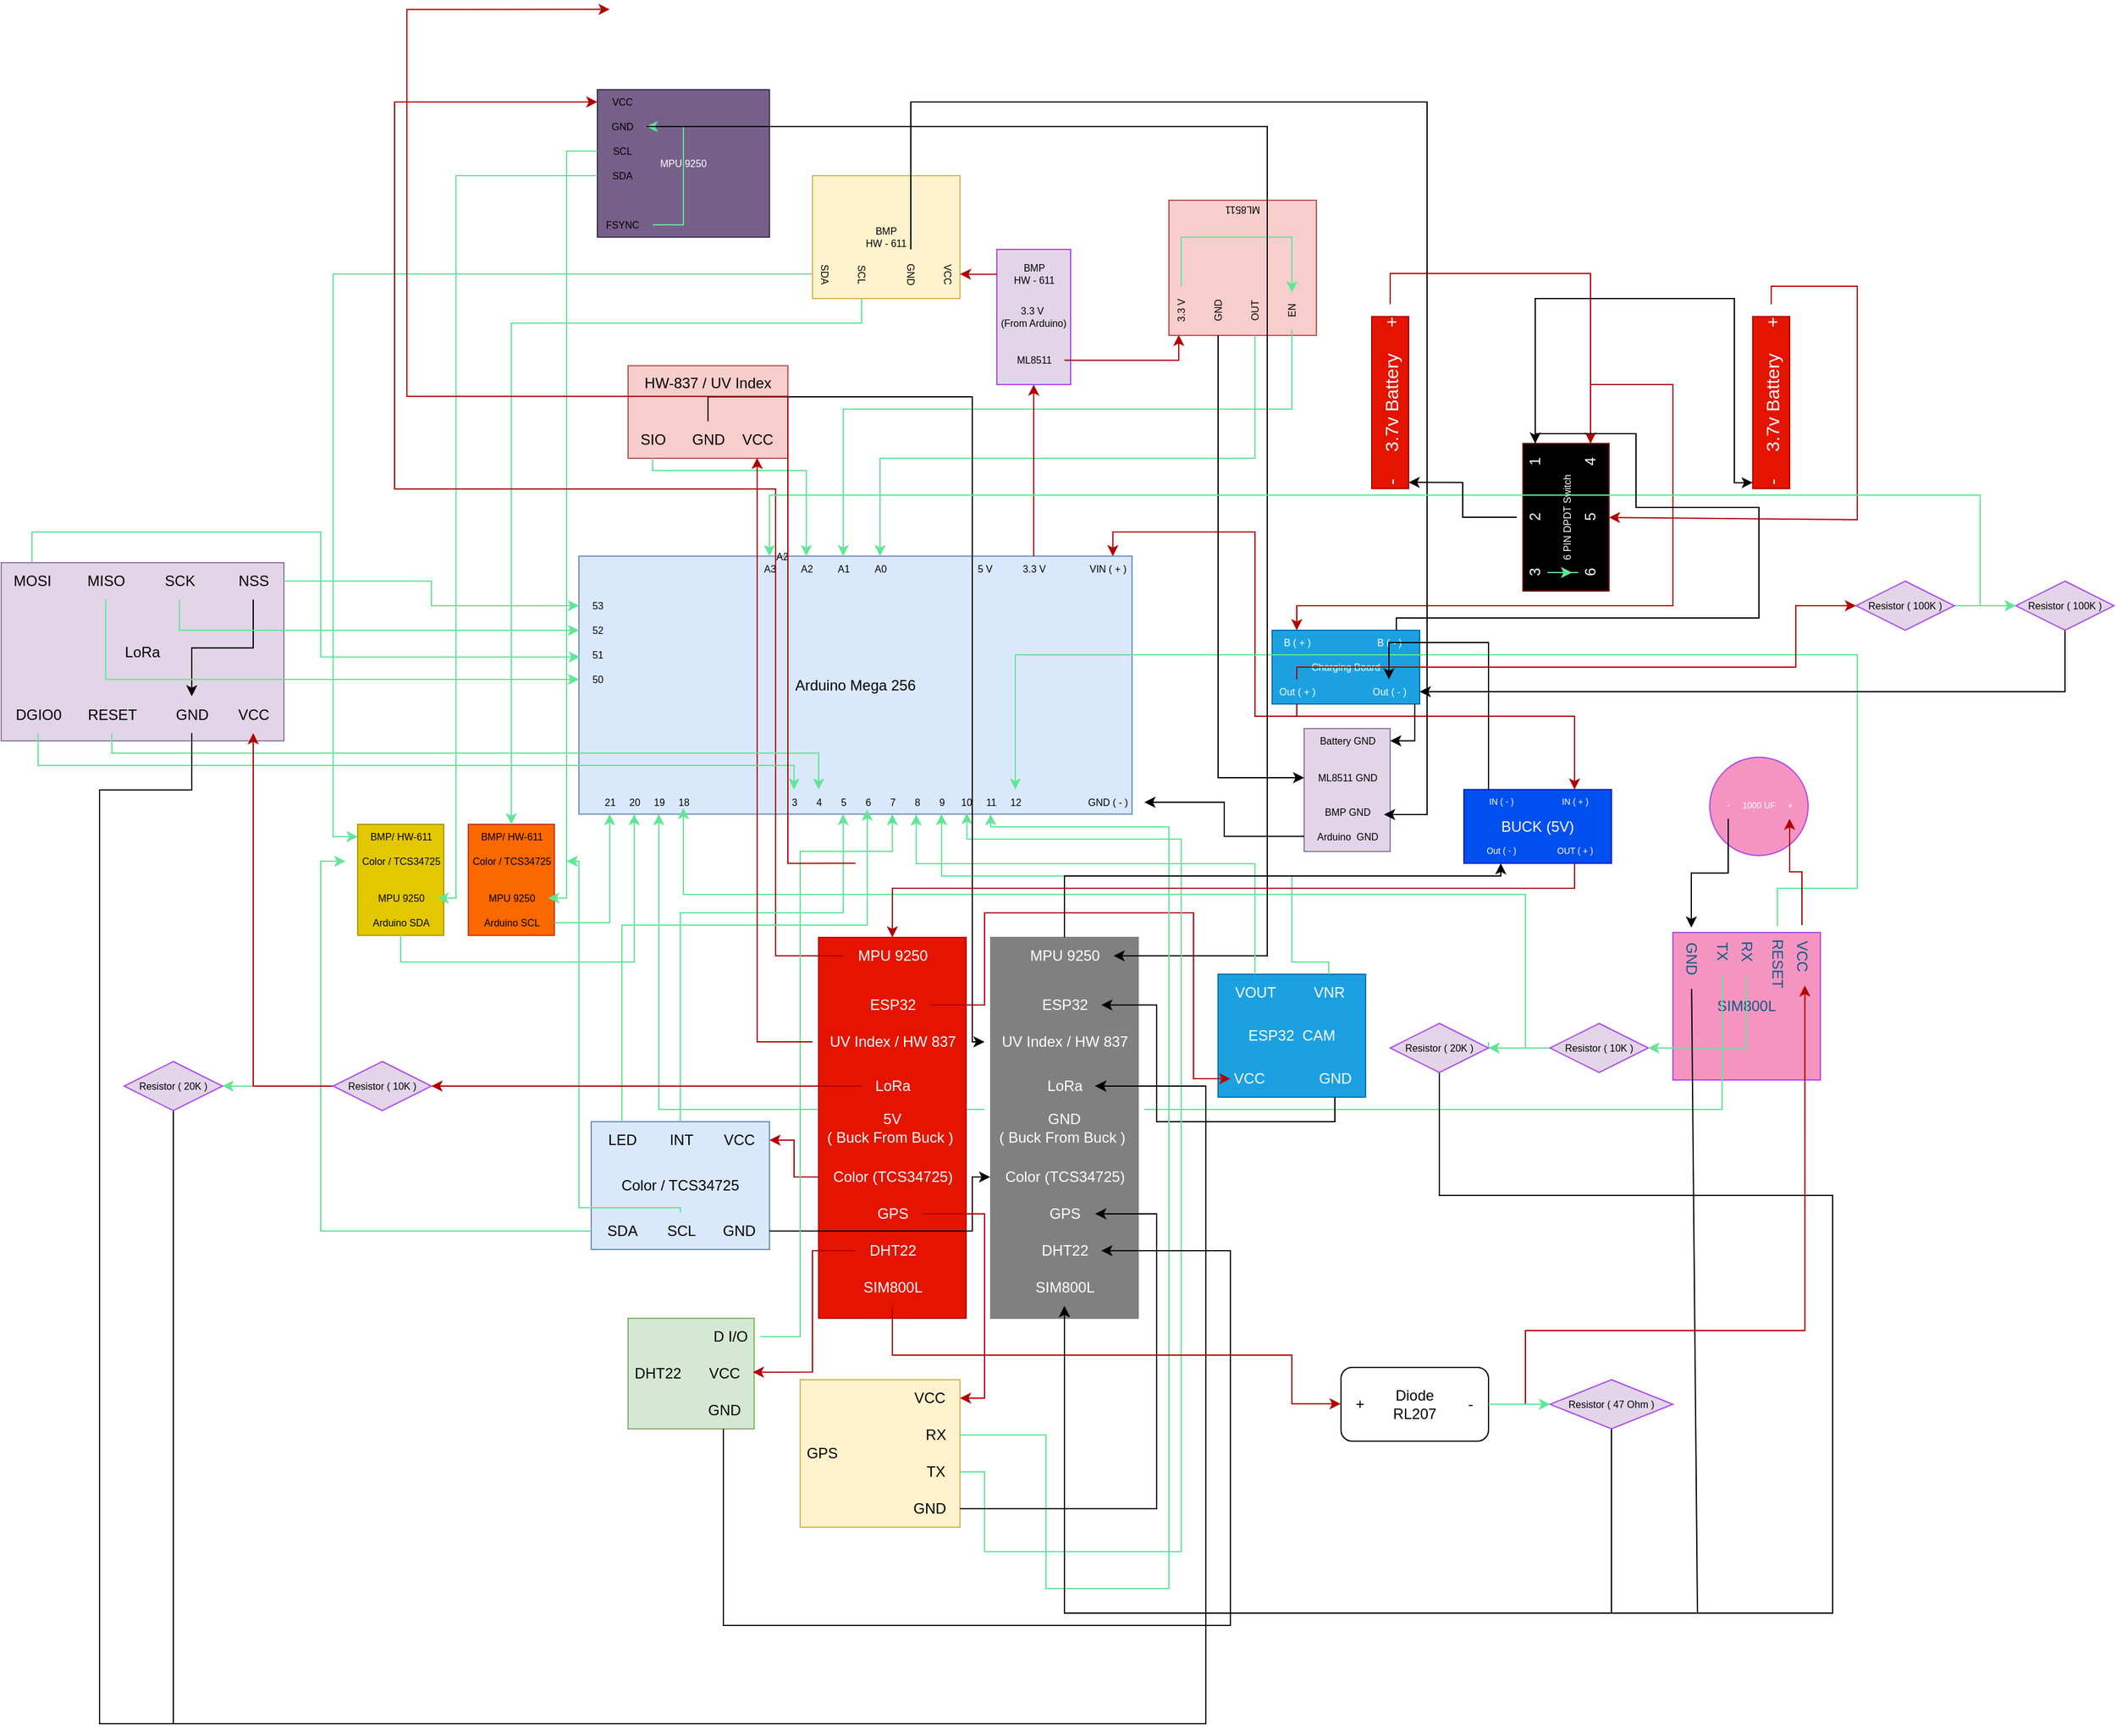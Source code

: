 <mxfile version="20.3.6" type="device"><diagram id="f5N0sOG9-zXmkdQnCx7P" name="Page-1"><mxGraphModel dx="1043" dy="2176" grid="1" gridSize="10" guides="1" tooltips="1" connect="1" arrows="1" fold="1" page="1" pageScale="1" pageWidth="1169" pageHeight="1654" math="0" shadow="0"><root><mxCell id="0"/><mxCell id="1" parent="0"/><mxCell id="eS_4tuyL5Pjl6GloHZZX-109" value="" style="group" parent="1" vertex="1" connectable="0"><mxGeometry x="1500" y="-790" width="120" height="126" as="geometry"/></mxCell><mxCell id="eS_4tuyL5Pjl6GloHZZX-93" value="SIM800L" style="whiteSpace=wrap;html=1;strokeColor=#AF45ED;fontColor=#095C86;fillColor=#F694C1;points=[[0.09,0,0,0,0],[0.35,0,0,0,0],[0.61,0,0,0,0],[0.87,0,0,0,0]];" parent="eS_4tuyL5Pjl6GloHZZX-109" vertex="1"><mxGeometry y="6" width="120" height="120" as="geometry"/></mxCell><mxCell id="eS_4tuyL5Pjl6GloHZZX-95" value="VCC" style="text;html=1;resizable=0;autosize=1;align=center;verticalAlign=middle;points=[];fillColor=none;strokeColor=none;rounded=0;fontColor=#095C86;rotation=90;" parent="eS_4tuyL5Pjl6GloHZZX-109" vertex="1"><mxGeometry x="80" y="10" width="50" height="30" as="geometry"/></mxCell><mxCell id="eS_4tuyL5Pjl6GloHZZX-96" value="RESET" style="text;html=1;resizable=0;autosize=1;align=center;verticalAlign=middle;points=[];fillColor=none;strokeColor=none;rounded=0;fontColor=#095C86;rotation=90;" parent="eS_4tuyL5Pjl6GloHZZX-109" vertex="1"><mxGeometry x="55" y="16" width="60" height="30" as="geometry"/></mxCell><mxCell id="eS_4tuyL5Pjl6GloHZZX-97" value="RX" style="text;html=1;resizable=0;autosize=1;align=center;verticalAlign=middle;points=[];fillColor=none;strokeColor=none;rounded=0;fontColor=#095C86;rotation=90;" parent="eS_4tuyL5Pjl6GloHZZX-109" vertex="1"><mxGeometry x="40" y="6" width="40" height="30" as="geometry"/></mxCell><mxCell id="eS_4tuyL5Pjl6GloHZZX-98" value="TX" style="text;html=1;resizable=0;autosize=1;align=center;verticalAlign=middle;points=[];fillColor=none;strokeColor=none;rounded=0;fontColor=#095C86;rotation=90;" parent="eS_4tuyL5Pjl6GloHZZX-109" vertex="1"><mxGeometry x="20" y="6" width="40" height="30" as="geometry"/></mxCell><mxCell id="eS_4tuyL5Pjl6GloHZZX-99" value="GND" style="text;html=1;resizable=0;autosize=1;align=center;verticalAlign=middle;points=[];fillColor=none;strokeColor=none;rounded=0;fontColor=#095C86;rotation=90;" parent="eS_4tuyL5Pjl6GloHZZX-109" vertex="1"><mxGeometry x="-10" y="12" width="50" height="30" as="geometry"/></mxCell><mxCell id="eS_4tuyL5Pjl6GloHZZX-110" value="" style="group" parent="1" vertex="1" connectable="0"><mxGeometry x="1330" y="-900.33" width="120" height="60" as="geometry"/></mxCell><mxCell id="eS_4tuyL5Pjl6GloHZZX-100" value="BUCK (5V)" style="whiteSpace=wrap;html=1;strokeColor=#001DBC;fontColor=#ffffff;fillColor=#0050ef;points=[[0.25,0,0,0,0],[0.25,1,0,0,0],[0.75,0,0,0,0],[0.75,1,0,0,0]];" parent="eS_4tuyL5Pjl6GloHZZX-110" vertex="1"><mxGeometry width="120" height="60" as="geometry"/></mxCell><mxCell id="eS_4tuyL5Pjl6GloHZZX-102" value="&lt;font color=&quot;#ffffff&quot; style=&quot;font-size: 7px;&quot;&gt;IN ( - )&lt;/font&gt;" style="text;html=1;resizable=0;autosize=1;align=center;verticalAlign=middle;points=[];fillColor=none;strokeColor=none;rounded=0;fontColor=#0000FF;rotation=0;fontSize=7;" parent="eS_4tuyL5Pjl6GloHZZX-110" vertex="1"><mxGeometry x="10" width="40" height="20" as="geometry"/></mxCell><mxCell id="eS_4tuyL5Pjl6GloHZZX-104" value="&lt;font color=&quot;#ffffff&quot; style=&quot;font-size: 7px;&quot;&gt;Out ( - )&lt;/font&gt;" style="text;html=1;resizable=0;autosize=1;align=center;verticalAlign=middle;points=[];fillColor=none;strokeColor=none;rounded=0;fontColor=#0000FF;rotation=0;fontSize=7;" parent="eS_4tuyL5Pjl6GloHZZX-110" vertex="1"><mxGeometry x="5" y="40" width="50" height="20" as="geometry"/></mxCell><mxCell id="eS_4tuyL5Pjl6GloHZZX-105" value="&lt;font color=&quot;#ffffff&quot; style=&quot;font-size: 7px;&quot;&gt;OUT ( + )&lt;/font&gt;" style="text;html=1;resizable=0;autosize=1;align=center;verticalAlign=middle;points=[];fillColor=none;strokeColor=none;rounded=0;fontColor=#0000FF;rotation=0;fontSize=7;" parent="eS_4tuyL5Pjl6GloHZZX-110" vertex="1"><mxGeometry x="65" y="40" width="50" height="20" as="geometry"/></mxCell><mxCell id="eS_4tuyL5Pjl6GloHZZX-144" value="&lt;font color=&quot;#ffffff&quot; style=&quot;font-size: 7px;&quot;&gt;IN ( + )&lt;/font&gt;" style="text;html=1;resizable=0;autosize=1;align=center;verticalAlign=middle;points=[];fillColor=none;strokeColor=none;rounded=0;fontColor=#0000FF;rotation=0;fontSize=7;" parent="eS_4tuyL5Pjl6GloHZZX-110" vertex="1"><mxGeometry x="65" width="50" height="20" as="geometry"/></mxCell><mxCell id="eS_4tuyL5Pjl6GloHZZX-129" value="" style="group;rotation=-90;" parent="1" vertex="1" connectable="0"><mxGeometry x="1190" y="-1230.33" width="160" height="30" as="geometry"/></mxCell><mxCell id="eS_4tuyL5Pjl6GloHZZX-126" value="&lt;font style=&quot;font-size: 15px;&quot;&gt;3.7v Battery&lt;/font&gt;" style="whiteSpace=wrap;html=1;strokeColor=#B20000;fontSize=7;fontColor=#ffffff;fillColor=#e51400;points=[];rotation=-90;" parent="eS_4tuyL5Pjl6GloHZZX-129" vertex="1"><mxGeometry x="10" width="140" height="30" as="geometry"/></mxCell><mxCell id="eS_4tuyL5Pjl6GloHZZX-127" value="-" style="text;html=1;resizable=0;autosize=1;align=center;verticalAlign=middle;points=[];fillColor=none;strokeColor=none;rounded=0;fontSize=15;fontColor=#FFFFFF;rotation=-90;" parent="eS_4tuyL5Pjl6GloHZZX-129" vertex="1"><mxGeometry x="65" y="65" width="30" height="30" as="geometry"/></mxCell><mxCell id="eS_4tuyL5Pjl6GloHZZX-128" value="+" style="text;html=1;resizable=0;autosize=1;align=center;verticalAlign=middle;points=[];fillColor=none;strokeColor=none;rounded=0;fontSize=15;fontColor=#FFFFFF;rotation=-90;" parent="eS_4tuyL5Pjl6GloHZZX-129" vertex="1"><mxGeometry x="65" y="-65" width="30" height="30" as="geometry"/></mxCell><mxCell id="eS_4tuyL5Pjl6GloHZZX-130" value="" style="group;rotation=-90;" parent="1" vertex="1" connectable="0"><mxGeometry x="1500" y="-1230.33" width="160" height="30" as="geometry"/></mxCell><mxCell id="eS_4tuyL5Pjl6GloHZZX-131" value="&lt;font style=&quot;font-size: 15px;&quot;&gt;3.7v Battery&lt;/font&gt;" style="whiteSpace=wrap;html=1;strokeColor=#B20000;fontSize=7;fontColor=#ffffff;fillColor=#e51400;points=[];rotation=-90;" parent="eS_4tuyL5Pjl6GloHZZX-130" vertex="1"><mxGeometry x="10" width="140" height="30" as="geometry"/></mxCell><mxCell id="eS_4tuyL5Pjl6GloHZZX-132" value="-" style="text;html=1;resizable=0;autosize=1;align=center;verticalAlign=middle;points=[];fillColor=none;strokeColor=none;rounded=0;fontSize=15;fontColor=#FFFFFF;rotation=-90;" parent="eS_4tuyL5Pjl6GloHZZX-130" vertex="1"><mxGeometry x="65" y="65" width="30" height="30" as="geometry"/></mxCell><mxCell id="eS_4tuyL5Pjl6GloHZZX-133" value="+" style="text;html=1;resizable=0;autosize=1;align=center;verticalAlign=middle;points=[];fillColor=none;strokeColor=none;rounded=0;fontSize=15;fontColor=#FFFFFF;rotation=-90;" parent="eS_4tuyL5Pjl6GloHZZX-130" vertex="1"><mxGeometry x="65" y="-65" width="30" height="30" as="geometry"/></mxCell><mxCell id="eS_4tuyL5Pjl6GloHZZX-141" value="" style="group;rotation=-90;" parent="1" vertex="1" connectable="0"><mxGeometry x="1350" y="-1160" width="120" height="75" as="geometry"/></mxCell><mxCell id="eS_4tuyL5Pjl6GloHZZX-134" value="&lt;font style=&quot;font-size: 8px;&quot;&gt;6 PIN DPDT Switch&lt;/font&gt;" style="whiteSpace=wrap;html=1;strokeColor=#6F0000;fontSize=12;fontColor=#ffffff;fillColor=#000000;points=[];rotation=-90;" parent="eS_4tuyL5Pjl6GloHZZX-141" vertex="1"><mxGeometry x="3" y="3" width="120" height="70" as="geometry"/></mxCell><mxCell id="eS_4tuyL5Pjl6GloHZZX-135" value="1" style="text;html=1;resizable=0;autosize=1;align=center;verticalAlign=middle;points=[];fillColor=none;strokeColor=none;rounded=0;fontSize=12;fontColor=#FFFFFF;rotation=-90;" parent="eS_4tuyL5Pjl6GloHZZX-141" vertex="1"><mxGeometry x="23" y="-22" width="30" height="30" as="geometry"/></mxCell><mxCell id="eS_4tuyL5Pjl6GloHZZX-136" value="2" style="text;html=1;resizable=0;autosize=1;align=center;verticalAlign=middle;points=[];fillColor=none;strokeColor=none;rounded=0;fontSize=12;fontColor=#FFFFFF;rotation=-90;" parent="eS_4tuyL5Pjl6GloHZZX-141" vertex="1"><mxGeometry x="23" y="23" width="30" height="30" as="geometry"/></mxCell><mxCell id="eS_4tuyL5Pjl6GloHZZX-137" value="3" style="text;html=1;resizable=0;autosize=1;align=center;verticalAlign=middle;points=[];fillColor=none;strokeColor=none;rounded=0;fontSize=12;fontColor=#FFFFFF;rotation=-90;" parent="eS_4tuyL5Pjl6GloHZZX-141" vertex="1"><mxGeometry x="23" y="68" width="30" height="30" as="geometry"/></mxCell><mxCell id="eS_4tuyL5Pjl6GloHZZX-138" value="4" style="text;html=1;resizable=0;autosize=1;align=center;verticalAlign=middle;points=[];fillColor=none;strokeColor=none;rounded=0;fontSize=12;fontColor=#FFFFFF;rotation=-90;" parent="eS_4tuyL5Pjl6GloHZZX-141" vertex="1"><mxGeometry x="68" y="-22" width="30" height="30" as="geometry"/></mxCell><mxCell id="eS_4tuyL5Pjl6GloHZZX-139" value="5" style="text;html=1;resizable=0;autosize=1;align=center;verticalAlign=middle;points=[];fillColor=none;strokeColor=none;rounded=0;fontSize=12;fontColor=#FFFFFF;rotation=-90;" parent="eS_4tuyL5Pjl6GloHZZX-141" vertex="1"><mxGeometry x="68" y="23" width="30" height="30" as="geometry"/></mxCell><mxCell id="eS_4tuyL5Pjl6GloHZZX-140" value="6" style="text;html=1;resizable=0;autosize=1;align=center;verticalAlign=middle;points=[];fillColor=none;strokeColor=none;rounded=0;fontSize=12;fontColor=#FFFFFF;rotation=-90;" parent="eS_4tuyL5Pjl6GloHZZX-141" vertex="1"><mxGeometry x="68" y="68" width="30" height="30" as="geometry"/></mxCell><mxCell id="eS_4tuyL5Pjl6GloHZZX-151" style="edgeStyle=orthogonalEdgeStyle;rounded=0;orthogonalLoop=1;jettySize=auto;html=1;strokeColor=#60E696;fontSize=8;fontColor=#FFFFFF;fillColor=#F694C1;" parent="eS_4tuyL5Pjl6GloHZZX-141" source="eS_4tuyL5Pjl6GloHZZX-137" target="eS_4tuyL5Pjl6GloHZZX-140" edge="1"><mxGeometry relative="1" as="geometry"><mxPoint x="83" y="108" as="targetPoint"/></mxGeometry></mxCell><mxCell id="eS_4tuyL5Pjl6GloHZZX-149" value="" style="group" parent="1" vertex="1" connectable="0"><mxGeometry x="1169" y="-1030" width="125" height="60" as="geometry"/></mxCell><mxCell id="eS_4tuyL5Pjl6GloHZZX-143" value="Charging Board" style="whiteSpace=wrap;html=1;strokeColor=#006EAF;fontSize=8;fontColor=#ffffff;fillColor=#1ba1e2;points=[];" parent="eS_4tuyL5Pjl6GloHZZX-149" vertex="1"><mxGeometry x="5" width="120" height="60" as="geometry"/></mxCell><mxCell id="eS_4tuyL5Pjl6GloHZZX-145" value="B ( + )" style="text;html=1;resizable=0;autosize=1;align=center;verticalAlign=middle;points=[];fillColor=none;strokeColor=none;rounded=0;fontSize=8;fontColor=#FFFFFF;" parent="eS_4tuyL5Pjl6GloHZZX-149" vertex="1"><mxGeometry width="50" height="20" as="geometry"/></mxCell><mxCell id="eS_4tuyL5Pjl6GloHZZX-146" value="B ( - )" style="text;html=1;resizable=0;autosize=1;align=center;verticalAlign=middle;points=[];fillColor=none;strokeColor=none;rounded=0;fontSize=8;fontColor=#FFFFFF;" parent="eS_4tuyL5Pjl6GloHZZX-149" vertex="1"><mxGeometry x="80" width="40" height="20" as="geometry"/></mxCell><mxCell id="eS_4tuyL5Pjl6GloHZZX-147" value="Out ( - )" style="text;html=1;resizable=0;autosize=1;align=center;verticalAlign=middle;points=[];fillColor=none;strokeColor=none;rounded=0;fontSize=8;fontColor=#FFFFFF;" parent="eS_4tuyL5Pjl6GloHZZX-149" vertex="1"><mxGeometry x="75" y="40" width="50" height="20" as="geometry"/></mxCell><mxCell id="eS_4tuyL5Pjl6GloHZZX-148" value="Out ( + )" style="text;html=1;resizable=0;autosize=1;align=center;verticalAlign=middle;points=[];fillColor=none;strokeColor=none;rounded=0;fontSize=8;fontColor=#FFFFFF;" parent="eS_4tuyL5Pjl6GloHZZX-149" vertex="1"><mxGeometry y="40" width="50" height="20" as="geometry"/></mxCell><mxCell id="eS_4tuyL5Pjl6GloHZZX-152" style="edgeStyle=orthogonalEdgeStyle;rounded=0;orthogonalLoop=1;jettySize=auto;html=1;strokeColor=#B20000;fontSize=8;fontColor=#FFFFFF;fillColor=#e51400;" parent="1" source="eS_4tuyL5Pjl6GloHZZX-128" target="eS_4tuyL5Pjl6GloHZZX-138" edge="1"><mxGeometry relative="1" as="geometry"><Array as="points"><mxPoint x="1270" y="-1320.33"/><mxPoint x="1433" y="-1320.33"/></Array></mxGeometry></mxCell><mxCell id="eS_4tuyL5Pjl6GloHZZX-154" style="edgeStyle=orthogonalEdgeStyle;rounded=0;orthogonalLoop=1;jettySize=auto;html=1;strokeColor=#B20000;fontSize=8;fontColor=#FFFFFF;fillColor=#e51400;" parent="1" source="eS_4tuyL5Pjl6GloHZZX-133" target="eS_4tuyL5Pjl6GloHZZX-139" edge="1"><mxGeometry relative="1" as="geometry"><Array as="points"><mxPoint x="1580" y="-1310"/><mxPoint x="1650" y="-1310"/><mxPoint x="1650" y="-1120"/></Array></mxGeometry></mxCell><mxCell id="eS_4tuyL5Pjl6GloHZZX-156" style="edgeStyle=orthogonalEdgeStyle;rounded=0;orthogonalLoop=1;jettySize=auto;html=1;strokeColor=#B20000;fontSize=8;fontColor=#FFFFFF;fillColor=#e51400;" parent="1" source="eS_4tuyL5Pjl6GloHZZX-138" target="eS_4tuyL5Pjl6GloHZZX-145" edge="1"><mxGeometry relative="1" as="geometry"><Array as="points"><mxPoint x="1433" y="-1230"/><mxPoint x="1500" y="-1230"/><mxPoint x="1500" y="-1050"/><mxPoint x="1194" y="-1050"/></Array></mxGeometry></mxCell><mxCell id="eS_4tuyL5Pjl6GloHZZX-158" style="edgeStyle=orthogonalEdgeStyle;rounded=0;orthogonalLoop=1;jettySize=auto;html=1;strokeColor=#B20000;fontSize=8;fontColor=#FFFFFF;fillColor=#e51400;" parent="1" source="eS_4tuyL5Pjl6GloHZZX-148" target="eS_4tuyL5Pjl6GloHZZX-144" edge="1"><mxGeometry relative="1" as="geometry"><Array as="points"><mxPoint x="1194" y="-960"/><mxPoint x="1420" y="-960"/></Array></mxGeometry></mxCell><mxCell id="eS_4tuyL5Pjl6GloHZZX-199" value="" style="group" parent="1" vertex="1" connectable="0"><mxGeometry x="610" y="-1090.33" width="460" height="210" as="geometry"/></mxCell><mxCell id="eS_4tuyL5Pjl6GloHZZX-92" value="Arduino Mega 256" style="whiteSpace=wrap;html=1;strokeColor=#6c8ebf;fillColor=#dae8fc;points=[];" parent="eS_4tuyL5Pjl6GloHZZX-199" vertex="1"><mxGeometry width="450" height="210" as="geometry"/></mxCell><mxCell id="eS_4tuyL5Pjl6GloHZZX-159" value="&lt;font color=&quot;#000000&quot;&gt;VIN ( + )&lt;/font&gt;" style="text;html=1;resizable=0;autosize=1;align=center;verticalAlign=middle;points=[];fillColor=none;strokeColor=none;rounded=0;fontSize=8;fontColor=#FFFFFF;" parent="eS_4tuyL5Pjl6GloHZZX-199" vertex="1"><mxGeometry x="405" width="50" height="20" as="geometry"/></mxCell><mxCell id="eS_4tuyL5Pjl6GloHZZX-161" value="&lt;font color=&quot;#000000&quot;&gt;GND ( - )&lt;br&gt;&lt;/font&gt;" style="text;html=1;resizable=0;autosize=1;align=center;verticalAlign=middle;points=[];fillColor=none;strokeColor=none;rounded=0;fontSize=8;fontColor=#FFFFFF;" parent="eS_4tuyL5Pjl6GloHZZX-199" vertex="1"><mxGeometry x="400" y="190" width="60" height="20" as="geometry"/></mxCell><mxCell id="eS_4tuyL5Pjl6GloHZZX-172" value="21" style="text;html=1;resizable=0;autosize=1;align=center;verticalAlign=middle;points=[];fillColor=none;strokeColor=none;rounded=0;fontSize=8;fontColor=#000000;" parent="eS_4tuyL5Pjl6GloHZZX-199" vertex="1"><mxGeometry x="10" y="190.0" width="30" height="20" as="geometry"/></mxCell><mxCell id="eS_4tuyL5Pjl6GloHZZX-173" value="20" style="text;html=1;resizable=0;autosize=1;align=center;verticalAlign=middle;points=[];fillColor=none;strokeColor=none;rounded=0;fontSize=8;fontColor=#000000;" parent="eS_4tuyL5Pjl6GloHZZX-199" vertex="1"><mxGeometry x="30" y="190.0" width="30" height="20" as="geometry"/></mxCell><mxCell id="eS_4tuyL5Pjl6GloHZZX-174" value="19" style="text;html=1;resizable=0;autosize=1;align=center;verticalAlign=middle;points=[];fillColor=none;strokeColor=none;rounded=0;fontSize=8;fontColor=#000000;" parent="eS_4tuyL5Pjl6GloHZZX-199" vertex="1"><mxGeometry x="50" y="190.0" width="30" height="20" as="geometry"/></mxCell><mxCell id="eS_4tuyL5Pjl6GloHZZX-175" value="18" style="text;html=1;resizable=0;autosize=1;align=center;verticalAlign=middle;points=[];fillColor=none;strokeColor=none;rounded=0;fontSize=8;fontColor=#000000;" parent="eS_4tuyL5Pjl6GloHZZX-199" vertex="1"><mxGeometry x="70" y="190.0" width="30" height="20" as="geometry"/></mxCell><mxCell id="eS_4tuyL5Pjl6GloHZZX-177" value="3" style="text;html=1;resizable=0;autosize=1;align=center;verticalAlign=middle;points=[];fillColor=none;strokeColor=none;rounded=0;fontSize=8;fontColor=#000000;" parent="eS_4tuyL5Pjl6GloHZZX-199" vertex="1"><mxGeometry x="160" y="190.0" width="30" height="20" as="geometry"/></mxCell><mxCell id="eS_4tuyL5Pjl6GloHZZX-178" value="4" style="text;html=1;resizable=0;autosize=1;align=center;verticalAlign=middle;points=[];fillColor=none;strokeColor=none;rounded=0;fontSize=8;fontColor=#000000;" parent="eS_4tuyL5Pjl6GloHZZX-199" vertex="1"><mxGeometry x="180" y="190.0" width="30" height="20" as="geometry"/></mxCell><mxCell id="eS_4tuyL5Pjl6GloHZZX-179" value="5" style="text;html=1;resizable=0;autosize=1;align=center;verticalAlign=middle;points=[];fillColor=none;strokeColor=none;rounded=0;fontSize=8;fontColor=#000000;" parent="eS_4tuyL5Pjl6GloHZZX-199" vertex="1"><mxGeometry x="200" y="190.0" width="30" height="20" as="geometry"/></mxCell><mxCell id="eS_4tuyL5Pjl6GloHZZX-180" value="6" style="text;html=1;resizable=0;autosize=1;align=center;verticalAlign=middle;points=[];fillColor=none;strokeColor=none;rounded=0;fontSize=8;fontColor=#000000;" parent="eS_4tuyL5Pjl6GloHZZX-199" vertex="1"><mxGeometry x="220" y="190.0" width="30" height="20" as="geometry"/></mxCell><mxCell id="eS_4tuyL5Pjl6GloHZZX-181" value="7" style="text;html=1;resizable=0;autosize=1;align=center;verticalAlign=middle;points=[];fillColor=none;strokeColor=none;rounded=0;fontSize=8;fontColor=#000000;" parent="eS_4tuyL5Pjl6GloHZZX-199" vertex="1"><mxGeometry x="240" y="190.0" width="30" height="20" as="geometry"/></mxCell><mxCell id="eS_4tuyL5Pjl6GloHZZX-182" value="8" style="text;html=1;resizable=0;autosize=1;align=center;verticalAlign=middle;points=[];fillColor=none;strokeColor=none;rounded=0;fontSize=8;fontColor=#000000;" parent="eS_4tuyL5Pjl6GloHZZX-199" vertex="1"><mxGeometry x="260" y="190.0" width="30" height="20" as="geometry"/></mxCell><mxCell id="eS_4tuyL5Pjl6GloHZZX-183" value="9" style="text;html=1;resizable=0;autosize=1;align=center;verticalAlign=middle;points=[];fillColor=none;strokeColor=none;rounded=0;fontSize=8;fontColor=#000000;" parent="eS_4tuyL5Pjl6GloHZZX-199" vertex="1"><mxGeometry x="280" y="190.0" width="30" height="20" as="geometry"/></mxCell><mxCell id="eS_4tuyL5Pjl6GloHZZX-184" value="10" style="text;html=1;resizable=0;autosize=1;align=center;verticalAlign=middle;points=[];fillColor=none;strokeColor=none;rounded=0;fontSize=8;fontColor=#000000;" parent="eS_4tuyL5Pjl6GloHZZX-199" vertex="1"><mxGeometry x="300" y="190.0" width="30" height="20" as="geometry"/></mxCell><mxCell id="eS_4tuyL5Pjl6GloHZZX-185" value="11" style="text;html=1;resizable=0;autosize=1;align=center;verticalAlign=middle;points=[];fillColor=none;strokeColor=none;rounded=0;fontSize=8;fontColor=#000000;" parent="eS_4tuyL5Pjl6GloHZZX-199" vertex="1"><mxGeometry x="320" y="190.0" width="30" height="20" as="geometry"/></mxCell><mxCell id="eS_4tuyL5Pjl6GloHZZX-186" value="12" style="text;html=1;resizable=0;autosize=1;align=center;verticalAlign=middle;points=[];fillColor=none;strokeColor=none;rounded=0;fontSize=8;fontColor=#000000;" parent="eS_4tuyL5Pjl6GloHZZX-199" vertex="1"><mxGeometry x="340" y="190.0" width="30" height="20" as="geometry"/></mxCell><mxCell id="eS_4tuyL5Pjl6GloHZZX-187" value="3.3 V" style="text;html=1;resizable=0;autosize=1;align=center;verticalAlign=middle;points=[];fillColor=none;strokeColor=none;rounded=0;fontSize=8;fontColor=#000000;" parent="eS_4tuyL5Pjl6GloHZZX-199" vertex="1"><mxGeometry x="350" width="40" height="20" as="geometry"/></mxCell><mxCell id="eS_4tuyL5Pjl6GloHZZX-188" value="5 V" style="text;html=1;resizable=0;autosize=1;align=center;verticalAlign=middle;points=[];fillColor=none;strokeColor=none;rounded=0;fontSize=8;fontColor=#000000;" parent="eS_4tuyL5Pjl6GloHZZX-199" vertex="1"><mxGeometry x="310" width="40" height="20" as="geometry"/></mxCell><mxCell id="eS_4tuyL5Pjl6GloHZZX-190" value="A0" style="text;html=1;resizable=0;autosize=1;align=center;verticalAlign=middle;points=[];fillColor=none;strokeColor=none;rounded=0;fontSize=8;fontColor=#000000;" parent="eS_4tuyL5Pjl6GloHZZX-199" vertex="1"><mxGeometry x="230" width="30" height="20" as="geometry"/></mxCell><mxCell id="eS_4tuyL5Pjl6GloHZZX-191" value="A1" style="text;html=1;resizable=0;autosize=1;align=center;verticalAlign=middle;points=[];fillColor=none;strokeColor=none;rounded=0;fontSize=8;fontColor=#000000;" parent="eS_4tuyL5Pjl6GloHZZX-199" vertex="1"><mxGeometry x="200" width="30" height="20" as="geometry"/></mxCell><mxCell id="eS_4tuyL5Pjl6GloHZZX-192" value="A2" style="text;html=1;resizable=0;autosize=1;align=center;verticalAlign=middle;points=[];fillColor=none;strokeColor=none;rounded=0;fontSize=8;fontColor=#000000;" parent="eS_4tuyL5Pjl6GloHZZX-199" vertex="1"><mxGeometry x="170" width="30" height="20" as="geometry"/></mxCell><mxCell id="eS_4tuyL5Pjl6GloHZZX-193" value="A3" style="text;html=1;resizable=0;autosize=1;align=center;verticalAlign=middle;points=[];fillColor=none;strokeColor=none;rounded=0;fontSize=8;fontColor=#000000;" parent="eS_4tuyL5Pjl6GloHZZX-199" vertex="1"><mxGeometry x="140" width="30" height="20" as="geometry"/></mxCell><mxCell id="eS_4tuyL5Pjl6GloHZZX-194" value="50" style="text;html=1;resizable=0;autosize=1;align=center;verticalAlign=middle;points=[];fillColor=none;strokeColor=none;rounded=0;fontSize=8;fontColor=#000000;" parent="eS_4tuyL5Pjl6GloHZZX-199" vertex="1"><mxGeometry y="90.33" width="30" height="20" as="geometry"/></mxCell><mxCell id="eS_4tuyL5Pjl6GloHZZX-195" value="51" style="text;html=1;resizable=0;autosize=1;align=center;verticalAlign=middle;points=[];fillColor=none;strokeColor=none;rounded=0;fontSize=8;fontColor=#000000;" parent="eS_4tuyL5Pjl6GloHZZX-199" vertex="1"><mxGeometry y="70.33" width="30" height="20" as="geometry"/></mxCell><mxCell id="eS_4tuyL5Pjl6GloHZZX-196" value="52" style="text;html=1;resizable=0;autosize=1;align=center;verticalAlign=middle;points=[];fillColor=none;strokeColor=none;rounded=0;fontSize=8;fontColor=#000000;" parent="eS_4tuyL5Pjl6GloHZZX-199" vertex="1"><mxGeometry y="50.33" width="30" height="20" as="geometry"/></mxCell><mxCell id="eS_4tuyL5Pjl6GloHZZX-197" value="53" style="text;html=1;resizable=0;autosize=1;align=center;verticalAlign=middle;points=[];fillColor=none;strokeColor=none;rounded=0;fontSize=8;fontColor=#000000;" parent="eS_4tuyL5Pjl6GloHZZX-199" vertex="1"><mxGeometry y="30.33" width="30" height="20" as="geometry"/></mxCell><mxCell id="QhGu59pKPgpvYYAeCuWD-2" value="A2" style="text;html=1;resizable=0;autosize=1;align=center;verticalAlign=middle;points=[];fillColor=none;strokeColor=none;rounded=0;fontSize=8;fontColor=#000000;" vertex="1" parent="eS_4tuyL5Pjl6GloHZZX-199"><mxGeometry x="150" y="-9.67" width="30" height="20" as="geometry"/></mxCell><mxCell id="eS_4tuyL5Pjl6GloHZZX-202" style="edgeStyle=orthogonalEdgeStyle;rounded=0;orthogonalLoop=1;jettySize=auto;html=1;entryX=0.587;entryY=0.004;entryDx=0;entryDy=0;entryPerimeter=0;strokeColor=#B20000;fontSize=8;fontColor=#000000;fillColor=#e51400;" parent="1" source="eS_4tuyL5Pjl6GloHZZX-148" target="eS_4tuyL5Pjl6GloHZZX-159" edge="1"><mxGeometry relative="1" as="geometry"><Array as="points"><mxPoint x="1194" y="-960"/><mxPoint x="1160" y="-960"/><mxPoint x="1160" y="-1110"/><mxPoint x="1044" y="-1110"/></Array></mxGeometry></mxCell><mxCell id="eS_4tuyL5Pjl6GloHZZX-205" style="edgeStyle=orthogonalEdgeStyle;rounded=0;orthogonalLoop=1;jettySize=auto;html=1;strokeColor=#60E696;fontSize=8;fontColor=#000000;fillColor=#F694C1;" parent="1" source="eS_4tuyL5Pjl6GloHZZX-96" target="eS_4tuyL5Pjl6GloHZZX-186" edge="1"><mxGeometry relative="1" as="geometry"><Array as="points"><mxPoint x="1585" y="-820"/><mxPoint x="1650" y="-820"/><mxPoint x="1650" y="-1010"/><mxPoint x="965" y="-1010"/></Array></mxGeometry></mxCell><mxCell id="eS_4tuyL5Pjl6GloHZZX-206" style="edgeStyle=orthogonalEdgeStyle;rounded=0;orthogonalLoop=1;jettySize=auto;html=1;strokeColor=#60E696;fontSize=8;fontColor=#000000;fillColor=#F694C1;" parent="1" source="eS_4tuyL5Pjl6GloHZZX-98" target="eS_4tuyL5Pjl6GloHZZX-174" edge="1"><mxGeometry relative="1" as="geometry"><Array as="points"><mxPoint x="1540" y="-640"/><mxPoint x="675" y="-640"/></Array></mxGeometry></mxCell><mxCell id="eS_4tuyL5Pjl6GloHZZX-210" style="edgeStyle=orthogonalEdgeStyle;rounded=0;orthogonalLoop=1;jettySize=auto;html=1;strokeColor=#60E696;fontSize=8;fontColor=#000000;fillColor=#F694C1;" parent="1" source="eS_4tuyL5Pjl6GloHZZX-207" target="eS_4tuyL5Pjl6GloHZZX-208" edge="1"><mxGeometry relative="1" as="geometry"/></mxCell><mxCell id="eS_4tuyL5Pjl6GloHZZX-207" value="Resistor ( 10K )" style="rhombus;whiteSpace=wrap;html=1;strokeColor=#AF45ED;fontSize=8;fontColor=#000000;fillColor=#E1D5E7;" parent="1" vertex="1"><mxGeometry x="1400" y="-710" width="80" height="40" as="geometry"/></mxCell><mxCell id="eS_4tuyL5Pjl6GloHZZX-211" style="edgeStyle=orthogonalEdgeStyle;rounded=0;orthogonalLoop=1;jettySize=auto;html=1;strokeColor=#60E696;fontSize=8;fontColor=#000000;fillColor=#F694C1;" parent="1" edge="1"><mxGeometry relative="1" as="geometry"><Array as="points"><mxPoint x="1350" y="-690"/><mxPoint x="1380" y="-690"/><mxPoint x="1380" y="-815"/><mxPoint x="695" y="-815"/></Array><mxPoint x="1350" y="-695" as="sourcePoint"/><mxPoint x="695.0" y="-885.33" as="targetPoint"/></mxGeometry></mxCell><mxCell id="evUmozKlZDvUijMK2FB1-42" style="edgeStyle=orthogonalEdgeStyle;rounded=0;orthogonalLoop=1;jettySize=auto;html=1;strokeColor=#000000;fontColor=#66FF66;" parent="1" source="eS_4tuyL5Pjl6GloHZZX-208" target="evUmozKlZDvUijMK2FB1-24" edge="1"><mxGeometry relative="1" as="geometry"><Array as="points"><mxPoint x="1310" y="-570"/><mxPoint x="1630" y="-570"/><mxPoint x="1630" y="-230"/><mxPoint x="1005" y="-230"/></Array></mxGeometry></mxCell><mxCell id="eS_4tuyL5Pjl6GloHZZX-208" value="Resistor ( 20K )" style="rhombus;whiteSpace=wrap;html=1;strokeColor=#AF45ED;fontSize=8;fontColor=#000000;fillColor=#E1D5E7;" parent="1" vertex="1"><mxGeometry x="1270" y="-710" width="80" height="40" as="geometry"/></mxCell><mxCell id="eS_4tuyL5Pjl6GloHZZX-209" style="edgeStyle=orthogonalEdgeStyle;rounded=0;orthogonalLoop=1;jettySize=auto;html=1;entryX=1;entryY=0.5;entryDx=0;entryDy=0;strokeColor=#60E696;fontSize=8;fontColor=#000000;fillColor=#F694C1;" parent="1" source="eS_4tuyL5Pjl6GloHZZX-97" target="eS_4tuyL5Pjl6GloHZZX-207" edge="1"><mxGeometry relative="1" as="geometry"><Array as="points"><mxPoint x="1560" y="-690"/></Array></mxGeometry></mxCell><mxCell id="eS_4tuyL5Pjl6GloHZZX-218" value="" style="group;rotation=-180;verticalAlign=middle;" parent="1" vertex="1" connectable="0"><mxGeometry x="1090" y="-1380" width="120" height="110" as="geometry"/></mxCell><mxCell id="eS_4tuyL5Pjl6GloHZZX-213" value="&lt;div style=&quot;&quot;&gt;ML8511&lt;/div&gt;" style="whiteSpace=wrap;html=1;strokeColor=#b85450;fontSize=8;fillColor=#f8cecc;points=[];rotation=-180;align=center;verticalAlign=bottom;" parent="eS_4tuyL5Pjl6GloHZZX-218" vertex="1"><mxGeometry width="120" height="110" as="geometry"/></mxCell><mxCell id="eS_4tuyL5Pjl6GloHZZX-219" style="edgeStyle=orthogonalEdgeStyle;rounded=0;orthogonalLoop=1;jettySize=auto;html=1;strokeColor=#60E696;fontSize=8;fontColor=#000000;fillColor=#F694C1;" parent="eS_4tuyL5Pjl6GloHZZX-218" source="eS_4tuyL5Pjl6GloHZZX-214" target="eS_4tuyL5Pjl6GloHZZX-217" edge="1"><mxGeometry relative="1" as="geometry"><Array as="points"><mxPoint x="10" y="30"/><mxPoint x="100" y="30"/></Array></mxGeometry></mxCell><mxCell id="eS_4tuyL5Pjl6GloHZZX-214" value="3.3 V" style="text;html=1;resizable=0;autosize=1;align=center;verticalAlign=middle;points=[];fillColor=none;strokeColor=none;rounded=0;fontSize=8;fontColor=#000000;rotation=-90;" parent="eS_4tuyL5Pjl6GloHZZX-218" vertex="1"><mxGeometry x="-10" y="80" width="40" height="20" as="geometry"/></mxCell><mxCell id="eS_4tuyL5Pjl6GloHZZX-215" value="GND" style="text;html=1;resizable=0;autosize=1;align=center;verticalAlign=middle;points=[];fillColor=none;strokeColor=none;rounded=0;fontSize=8;fontColor=#000000;rotation=-90;" parent="eS_4tuyL5Pjl6GloHZZX-218" vertex="1"><mxGeometry x="20" y="80" width="40" height="20" as="geometry"/></mxCell><mxCell id="eS_4tuyL5Pjl6GloHZZX-216" value="OUT" style="text;html=1;resizable=0;autosize=1;align=center;verticalAlign=middle;points=[];fillColor=none;strokeColor=none;rounded=0;fontSize=8;fontColor=#000000;rotation=-90;" parent="eS_4tuyL5Pjl6GloHZZX-218" vertex="1"><mxGeometry x="50" y="80" width="40" height="20" as="geometry"/></mxCell><mxCell id="eS_4tuyL5Pjl6GloHZZX-217" value="EN" style="text;html=1;resizable=0;autosize=1;align=center;verticalAlign=middle;points=[];fillColor=none;strokeColor=none;rounded=0;fontSize=8;fontColor=#000000;rotation=-90;" parent="eS_4tuyL5Pjl6GloHZZX-218" vertex="1"><mxGeometry x="85" y="80" width="30" height="20" as="geometry"/></mxCell><mxCell id="eS_4tuyL5Pjl6GloHZZX-220" style="edgeStyle=orthogonalEdgeStyle;rounded=0;orthogonalLoop=1;jettySize=auto;html=1;strokeColor=#60E696;fontSize=8;fontColor=#000000;fillColor=#F694C1;" parent="1" source="eS_4tuyL5Pjl6GloHZZX-217" target="eS_4tuyL5Pjl6GloHZZX-191" edge="1"><mxGeometry relative="1" as="geometry"><Array as="points"><mxPoint x="1190" y="-1210"/><mxPoint x="825" y="-1210"/></Array></mxGeometry></mxCell><mxCell id="eS_4tuyL5Pjl6GloHZZX-223" style="edgeStyle=orthogonalEdgeStyle;rounded=0;orthogonalLoop=1;jettySize=auto;html=1;strokeColor=#60E696;fontSize=8;fontColor=#000000;fillColor=#F694C1;" parent="1" source="eS_4tuyL5Pjl6GloHZZX-216" target="eS_4tuyL5Pjl6GloHZZX-190" edge="1"><mxGeometry relative="1" as="geometry"><Array as="points"><mxPoint x="1160" y="-1170"/><mxPoint x="855" y="-1170"/></Array></mxGeometry></mxCell><mxCell id="eS_4tuyL5Pjl6GloHZZX-225" style="edgeStyle=orthogonalEdgeStyle;rounded=0;orthogonalLoop=1;jettySize=auto;html=1;entryX=0.5;entryY=1;entryDx=0;entryDy=0;strokeColor=#B20000;fontSize=8;fontColor=#000000;fillColor=#e51400;" parent="1" source="eS_4tuyL5Pjl6GloHZZX-187" target="eS_4tuyL5Pjl6GloHZZX-224" edge="1"><mxGeometry relative="1" as="geometry"/></mxCell><mxCell id="eS_4tuyL5Pjl6GloHZZX-231" value="" style="group" parent="1" vertex="1" connectable="0"><mxGeometry x="950" y="-1340" width="60" height="110" as="geometry"/></mxCell><mxCell id="eS_4tuyL5Pjl6GloHZZX-224" value="3.3 V&amp;nbsp;&lt;br&gt;(From Arduino)" style="whiteSpace=wrap;html=1;strokeColor=#AF45ED;fontSize=8;fontColor=#000000;fillColor=#E1D5E7;points=[[0.5,1,0,0,0]];" parent="eS_4tuyL5Pjl6GloHZZX-231" vertex="1"><mxGeometry width="60" height="110" as="geometry"/></mxCell><mxCell id="eS_4tuyL5Pjl6GloHZZX-227" value="ML8511" style="text;html=1;resizable=0;autosize=1;align=center;verticalAlign=middle;points=[];fillColor=none;strokeColor=none;rounded=0;fontSize=8;fontColor=#000000;" parent="eS_4tuyL5Pjl6GloHZZX-231" vertex="1"><mxGeometry x="5" y="80.33" width="50" height="20" as="geometry"/></mxCell><mxCell id="eS_4tuyL5Pjl6GloHZZX-230" value="BMP&lt;br&gt;HW - 611" style="text;html=1;resizable=0;autosize=1;align=center;verticalAlign=middle;points=[];fillColor=none;strokeColor=none;rounded=0;fontSize=8;fontColor=#000000;" parent="eS_4tuyL5Pjl6GloHZZX-231" vertex="1"><mxGeometry y="5.33" width="60" height="30" as="geometry"/></mxCell><mxCell id="eS_4tuyL5Pjl6GloHZZX-233" style="edgeStyle=orthogonalEdgeStyle;rounded=0;orthogonalLoop=1;jettySize=auto;html=1;entryX=0.01;entryY=0.4;entryDx=0;entryDy=0;entryPerimeter=0;strokeColor=#B20000;fontSize=8;fontColor=#000000;fillColor=#e51400;" parent="1" source="eS_4tuyL5Pjl6GloHZZX-227" target="eS_4tuyL5Pjl6GloHZZX-214" edge="1"><mxGeometry relative="1" as="geometry"/></mxCell><mxCell id="eS_4tuyL5Pjl6GloHZZX-241" value="" style="group" parent="1" vertex="1" connectable="0"><mxGeometry x="800" y="-1400" width="120" height="100" as="geometry"/></mxCell><mxCell id="eS_4tuyL5Pjl6GloHZZX-234" value="BMP&lt;br&gt;HW - 611" style="whiteSpace=wrap;html=1;strokeColor=#d6b656;fontSize=8;fillColor=#fff2cc;points=[];" parent="eS_4tuyL5Pjl6GloHZZX-241" vertex="1"><mxGeometry width="120" height="100" as="geometry"/></mxCell><mxCell id="eS_4tuyL5Pjl6GloHZZX-235" value="VCC" style="text;html=1;resizable=0;autosize=1;align=center;verticalAlign=middle;points=[];fillColor=none;strokeColor=none;rounded=0;fontSize=8;fontColor=#000000;rotation=90;" parent="eS_4tuyL5Pjl6GloHZZX-241" vertex="1"><mxGeometry x="90" y="70" width="40" height="20" as="geometry"/></mxCell><mxCell id="eS_4tuyL5Pjl6GloHZZX-236" value="GND" style="text;html=1;resizable=0;autosize=1;align=center;verticalAlign=middle;points=[];fillColor=none;strokeColor=none;rounded=0;fontSize=8;fontColor=#000000;rotation=90;" parent="eS_4tuyL5Pjl6GloHZZX-241" vertex="1"><mxGeometry x="60" y="70" width="40" height="20" as="geometry"/></mxCell><mxCell id="eS_4tuyL5Pjl6GloHZZX-237" value="SCL" style="text;html=1;resizable=0;autosize=1;align=center;verticalAlign=middle;points=[];fillColor=none;strokeColor=none;rounded=0;fontSize=8;fontColor=#000000;rotation=90;" parent="eS_4tuyL5Pjl6GloHZZX-241" vertex="1"><mxGeometry x="20" y="70" width="40" height="20" as="geometry"/></mxCell><mxCell id="eS_4tuyL5Pjl6GloHZZX-240" value="SDA" style="text;html=1;resizable=0;autosize=1;align=center;verticalAlign=middle;points=[];fillColor=none;strokeColor=none;rounded=0;fontSize=8;fontColor=#000000;rotation=90;" parent="eS_4tuyL5Pjl6GloHZZX-241" vertex="1"><mxGeometry x="-10" y="70" width="40" height="20" as="geometry"/></mxCell><mxCell id="eS_4tuyL5Pjl6GloHZZX-243" style="edgeStyle=orthogonalEdgeStyle;rounded=0;orthogonalLoop=1;jettySize=auto;html=1;strokeColor=#B20000;fontSize=8;fontColor=#000000;fillColor=#e51400;" parent="1" source="eS_4tuyL5Pjl6GloHZZX-230" target="eS_4tuyL5Pjl6GloHZZX-235" edge="1"><mxGeometry relative="1" as="geometry"/></mxCell><mxCell id="eS_4tuyL5Pjl6GloHZZX-253" value="" style="group" parent="1" vertex="1" connectable="0"><mxGeometry x="510" y="-872.0" width="90" height="90.33" as="geometry"/></mxCell><mxCell id="eS_4tuyL5Pjl6GloHZZX-247" value="" style="whiteSpace=wrap;html=1;strokeColor=#C73500;fontSize=8;fontColor=#000000;fillColor=#fa6800;points=[];" parent="eS_4tuyL5Pjl6GloHZZX-253" vertex="1"><mxGeometry x="10" width="70" height="90.33" as="geometry"/></mxCell><mxCell id="eS_4tuyL5Pjl6GloHZZX-248" value="BMP/ HW-611" style="text;html=1;resizable=0;autosize=1;align=center;verticalAlign=middle;points=[];fillColor=none;strokeColor=none;rounded=0;fontSize=8;fontColor=#000000;" parent="eS_4tuyL5Pjl6GloHZZX-253" vertex="1"><mxGeometry x="10" width="70" height="20" as="geometry"/></mxCell><mxCell id="eS_4tuyL5Pjl6GloHZZX-249" value="Arduino SCL" style="text;html=1;resizable=0;autosize=1;align=center;verticalAlign=middle;points=[];fillColor=none;strokeColor=none;rounded=0;fontSize=8;fontColor=#000000;" parent="eS_4tuyL5Pjl6GloHZZX-253" vertex="1"><mxGeometry x="10" y="70" width="70" height="20" as="geometry"/></mxCell><mxCell id="eS_4tuyL5Pjl6GloHZZX-250" value="Color / TCS34725" style="text;html=1;resizable=0;autosize=1;align=center;verticalAlign=middle;points=[];fillColor=none;strokeColor=none;rounded=0;fontSize=8;fontColor=#000000;" parent="eS_4tuyL5Pjl6GloHZZX-253" vertex="1"><mxGeometry y="20" width="90" height="20" as="geometry"/></mxCell><mxCell id="eS_4tuyL5Pjl6GloHZZX-251" value="MPU 9250" style="text;html=1;resizable=0;autosize=1;align=center;verticalAlign=middle;points=[];fillColor=none;strokeColor=none;rounded=0;fontSize=8;fontColor=#000000;" parent="eS_4tuyL5Pjl6GloHZZX-253" vertex="1"><mxGeometry x="15" y="50" width="60" height="20" as="geometry"/></mxCell><mxCell id="eS_4tuyL5Pjl6GloHZZX-254" style="edgeStyle=orthogonalEdgeStyle;rounded=0;orthogonalLoop=1;jettySize=auto;html=1;strokeColor=#60E696;fontSize=8;fontColor=#000000;fillColor=#F694C1;" parent="1" source="eS_4tuyL5Pjl6GloHZZX-249" target="eS_4tuyL5Pjl6GloHZZX-172" edge="1"><mxGeometry relative="1" as="geometry"/></mxCell><mxCell id="eS_4tuyL5Pjl6GloHZZX-255" style="edgeStyle=orthogonalEdgeStyle;rounded=0;orthogonalLoop=1;jettySize=auto;html=1;strokeColor=#60E696;fontSize=8;fontColor=#000000;fillColor=#F694C1;" parent="1" source="eS_4tuyL5Pjl6GloHZZX-237" target="eS_4tuyL5Pjl6GloHZZX-248" edge="1"><mxGeometry relative="1" as="geometry"><Array as="points"><mxPoint x="840" y="-1280"/><mxPoint x="555" y="-1280"/></Array></mxGeometry></mxCell><mxCell id="eS_4tuyL5Pjl6GloHZZX-256" value="" style="group" parent="1" vertex="1" connectable="0"><mxGeometry x="420" y="-872.0" width="90" height="90.33" as="geometry"/></mxCell><mxCell id="eS_4tuyL5Pjl6GloHZZX-257" value="" style="whiteSpace=wrap;html=1;strokeColor=#B09500;fontSize=8;fontColor=#000000;fillColor=#e3c800;points=[];" parent="eS_4tuyL5Pjl6GloHZZX-256" vertex="1"><mxGeometry x="10" width="70" height="90.33" as="geometry"/></mxCell><mxCell id="eS_4tuyL5Pjl6GloHZZX-258" value="BMP/ HW-611" style="text;html=1;resizable=0;autosize=1;align=center;verticalAlign=middle;points=[];fillColor=none;strokeColor=none;rounded=0;fontSize=8;fontColor=#000000;" parent="eS_4tuyL5Pjl6GloHZZX-256" vertex="1"><mxGeometry x="10" width="70" height="20" as="geometry"/></mxCell><mxCell id="eS_4tuyL5Pjl6GloHZZX-259" value="Arduino SDA" style="text;html=1;resizable=0;autosize=1;align=center;verticalAlign=middle;points=[];fillColor=none;strokeColor=none;rounded=0;fontSize=8;fontColor=#000000;" parent="eS_4tuyL5Pjl6GloHZZX-256" vertex="1"><mxGeometry x="10" y="70" width="70" height="20" as="geometry"/></mxCell><mxCell id="eS_4tuyL5Pjl6GloHZZX-260" value="Color / TCS34725" style="text;html=1;resizable=0;autosize=1;align=center;verticalAlign=middle;points=[];fillColor=none;strokeColor=none;rounded=0;fontSize=8;fontColor=#000000;" parent="eS_4tuyL5Pjl6GloHZZX-256" vertex="1"><mxGeometry y="20" width="90" height="20" as="geometry"/></mxCell><mxCell id="eS_4tuyL5Pjl6GloHZZX-261" value="MPU 9250" style="text;html=1;resizable=0;autosize=1;align=center;verticalAlign=middle;points=[];fillColor=none;strokeColor=none;rounded=0;fontSize=8;fontColor=#000000;" parent="eS_4tuyL5Pjl6GloHZZX-256" vertex="1"><mxGeometry x="15" y="50" width="60" height="20" as="geometry"/></mxCell><mxCell id="eS_4tuyL5Pjl6GloHZZX-262" style="edgeStyle=orthogonalEdgeStyle;rounded=0;orthogonalLoop=1;jettySize=auto;html=1;strokeColor=#60E696;fontSize=8;fontColor=#000000;fillColor=#F694C1;" parent="1" source="eS_4tuyL5Pjl6GloHZZX-259" target="eS_4tuyL5Pjl6GloHZZX-173" edge="1"><mxGeometry relative="1" as="geometry"><Array as="points"><mxPoint x="465" y="-760"/><mxPoint x="655" y="-760"/></Array></mxGeometry></mxCell><mxCell id="eS_4tuyL5Pjl6GloHZZX-263" style="edgeStyle=orthogonalEdgeStyle;rounded=0;orthogonalLoop=1;jettySize=auto;html=1;strokeColor=#60E696;fontSize=8;fontColor=#000000;fillColor=#F694C1;" parent="1" source="eS_4tuyL5Pjl6GloHZZX-240" target="eS_4tuyL5Pjl6GloHZZX-258" edge="1"><mxGeometry relative="1" as="geometry"><Array as="points"><mxPoint x="410" y="-1320"/><mxPoint x="410" y="-862"/></Array></mxGeometry></mxCell><mxCell id="eS_4tuyL5Pjl6GloHZZX-275" value="" style="group" parent="1" vertex="1" connectable="0"><mxGeometry x="620" y="-1470" width="145" height="120" as="geometry"/></mxCell><mxCell id="eS_4tuyL5Pjl6GloHZZX-269" value="MPU 9250" style="whiteSpace=wrap;html=1;strokeColor=#432D57;fontSize=8;fontColor=#ffffff;fillColor=#76608a;points=[];" parent="eS_4tuyL5Pjl6GloHZZX-275" vertex="1"><mxGeometry x="5" width="140" height="120" as="geometry"/></mxCell><mxCell id="eS_4tuyL5Pjl6GloHZZX-270" value="VCC" style="text;html=1;resizable=0;autosize=1;align=center;verticalAlign=middle;points=[];fillColor=none;strokeColor=none;rounded=0;fontSize=8;fontColor=#000000;" parent="eS_4tuyL5Pjl6GloHZZX-275" vertex="1"><mxGeometry x="5" width="40" height="20" as="geometry"/></mxCell><mxCell id="eS_4tuyL5Pjl6GloHZZX-271" value="GND" style="text;html=1;resizable=0;autosize=1;align=center;verticalAlign=middle;points=[];fillColor=none;strokeColor=none;rounded=0;fontSize=8;fontColor=#000000;" parent="eS_4tuyL5Pjl6GloHZZX-275" vertex="1"><mxGeometry x="5" y="20" width="40" height="20" as="geometry"/></mxCell><mxCell id="eS_4tuyL5Pjl6GloHZZX-272" value="SCL" style="text;html=1;resizable=0;autosize=1;align=center;verticalAlign=middle;points=[];fillColor=none;strokeColor=none;rounded=0;fontSize=8;fontColor=#000000;" parent="eS_4tuyL5Pjl6GloHZZX-275" vertex="1"><mxGeometry x="5" y="40" width="40" height="20" as="geometry"/></mxCell><mxCell id="eS_4tuyL5Pjl6GloHZZX-273" value="SDA" style="text;html=1;resizable=0;autosize=1;align=center;verticalAlign=middle;points=[];fillColor=none;strokeColor=none;rounded=0;fontSize=8;fontColor=#000000;" parent="eS_4tuyL5Pjl6GloHZZX-275" vertex="1"><mxGeometry x="5" y="60" width="40" height="20" as="geometry"/></mxCell><mxCell id="eS_4tuyL5Pjl6GloHZZX-277" style="edgeStyle=orthogonalEdgeStyle;rounded=0;orthogonalLoop=1;jettySize=auto;html=1;strokeColor=#60E696;fontSize=8;fontColor=#000000;fillColor=#F694C1;" parent="eS_4tuyL5Pjl6GloHZZX-275" source="eS_4tuyL5Pjl6GloHZZX-274" target="eS_4tuyL5Pjl6GloHZZX-271" edge="1"><mxGeometry relative="1" as="geometry"><Array as="points"><mxPoint x="75" y="110"/><mxPoint x="75" y="30"/></Array></mxGeometry></mxCell><mxCell id="eS_4tuyL5Pjl6GloHZZX-274" value="FSYNC" style="text;html=1;resizable=0;autosize=1;align=center;verticalAlign=middle;points=[];fillColor=none;strokeColor=none;rounded=0;fontSize=8;fontColor=#000000;" parent="eS_4tuyL5Pjl6GloHZZX-275" vertex="1"><mxGeometry y="100" width="50" height="20" as="geometry"/></mxCell><mxCell id="eS_4tuyL5Pjl6GloHZZX-281" style="edgeStyle=orthogonalEdgeStyle;rounded=0;orthogonalLoop=1;jettySize=auto;html=1;strokeColor=#60E696;fontSize=8;fontColor=#000000;fillColor=#F694C1;" parent="1" source="eS_4tuyL5Pjl6GloHZZX-272" target="eS_4tuyL5Pjl6GloHZZX-251" edge="1"><mxGeometry relative="1" as="geometry"><Array as="points"><mxPoint x="600" y="-1420"/><mxPoint x="600" y="-812"/></Array></mxGeometry></mxCell><mxCell id="eS_4tuyL5Pjl6GloHZZX-282" style="edgeStyle=orthogonalEdgeStyle;rounded=0;orthogonalLoop=1;jettySize=auto;html=1;strokeColor=#60E696;fontSize=8;fontColor=#000000;fillColor=#F694C1;" parent="1" source="eS_4tuyL5Pjl6GloHZZX-273" target="eS_4tuyL5Pjl6GloHZZX-261" edge="1"><mxGeometry relative="1" as="geometry"><Array as="points"><mxPoint x="510" y="-1400"/><mxPoint x="510" y="-812"/></Array></mxGeometry></mxCell><mxCell id="evUmozKlZDvUijMK2FB1-2" value="" style="group" parent="1" vertex="1" connectable="0"><mxGeometry x="1510" y="-952.0" width="80" height="80" as="geometry"/></mxCell><mxCell id="evUmozKlZDvUijMK2FB1-3" value="" style="group" parent="evUmozKlZDvUijMK2FB1-2" vertex="1" connectable="0"><mxGeometry x="20" y="25.33" width="80" height="80" as="geometry"/></mxCell><mxCell id="eS_4tuyL5Pjl6GloHZZX-111" value="1000 UF" style="ellipse;whiteSpace=wrap;html=1;strokeColor=#AF45ED;fontSize=7;fontColor=#FFFFFF;fillColor=#F694C1;points=[[0,0.5,0,0,0],[1,0.5,0,0,0]];" parent="evUmozKlZDvUijMK2FB1-3" vertex="1"><mxGeometry width="80" height="80" as="geometry"/></mxCell><mxCell id="eS_4tuyL5Pjl6GloHZZX-112" value="+" style="text;html=1;resizable=0;autosize=1;align=center;verticalAlign=middle;points=[];fillColor=none;strokeColor=none;rounded=0;fontSize=7;fontColor=#FFFFFF;" parent="evUmozKlZDvUijMK2FB1-3" vertex="1"><mxGeometry x="50" y="30" width="30" height="20" as="geometry"/></mxCell><mxCell id="eS_4tuyL5Pjl6GloHZZX-113" value="-" style="text;html=1;resizable=0;autosize=1;align=center;verticalAlign=middle;points=[];fillColor=none;strokeColor=none;rounded=0;fontSize=7;fontColor=#FFFFFF;" parent="evUmozKlZDvUijMK2FB1-3" vertex="1"><mxGeometry y="30" width="30" height="20" as="geometry"/></mxCell><mxCell id="evUmozKlZDvUijMK2FB1-9" style="edgeStyle=orthogonalEdgeStyle;rounded=0;orthogonalLoop=1;jettySize=auto;html=1;strokeColor=#000000;fontColor=#66FF66;fillColor=#e51400;" parent="1" source="eS_4tuyL5Pjl6GloHZZX-113" target="eS_4tuyL5Pjl6GloHZZX-99" edge="1"><mxGeometry relative="1" as="geometry"/></mxCell><mxCell id="evUmozKlZDvUijMK2FB1-14" value="" style="group" parent="1" vertex="1" connectable="0"><mxGeometry x="800" y="-780" width="130" height="310" as="geometry"/></mxCell><mxCell id="eS_4tuyL5Pjl6GloHZZX-283" value="5V &lt;br&gt;( Buck From Buck )&amp;nbsp;" style="whiteSpace=wrap;html=1;strokeColor=#B20000;fontSize=12;fontColor=#ffffff;fillColor=#e51400;points=[];" parent="evUmozKlZDvUijMK2FB1-14" vertex="1"><mxGeometry x="5" width="120" height="310" as="geometry"/></mxCell><mxCell id="evUmozKlZDvUijMK2FB1-10" value="&lt;font color=&quot;#ffffff&quot;&gt;DHT22&lt;/font&gt;" style="text;html=1;resizable=0;autosize=1;align=center;verticalAlign=middle;points=[];fillColor=none;strokeColor=none;rounded=0;fontSize=12;fontColor=#000000;" parent="evUmozKlZDvUijMK2FB1-14" vertex="1"><mxGeometry x="35" y="240.0" width="60" height="30" as="geometry"/></mxCell><mxCell id="eS_4tuyL5Pjl6GloHZZX-285" value="&lt;font color=&quot;#ffffff&quot;&gt;MPU 9250&lt;/font&gt;" style="text;html=1;resizable=0;autosize=1;align=center;verticalAlign=middle;points=[];fillColor=none;strokeColor=none;rounded=0;fontSize=12;fontColor=#000000;" parent="evUmozKlZDvUijMK2FB1-14" vertex="1"><mxGeometry x="25" width="80" height="30" as="geometry"/></mxCell><mxCell id="eS_4tuyL5Pjl6GloHZZX-286" value="&lt;font color=&quot;#ffffff&quot;&gt;ESP32&lt;/font&gt;" style="text;html=1;resizable=0;autosize=1;align=center;verticalAlign=middle;points=[];fillColor=none;strokeColor=none;rounded=0;fontSize=12;fontColor=#000000;" parent="evUmozKlZDvUijMK2FB1-14" vertex="1"><mxGeometry x="35" y="40" width="60" height="30" as="geometry"/></mxCell><mxCell id="eS_4tuyL5Pjl6GloHZZX-287" value="&lt;font color=&quot;#ffffff&quot;&gt;UV Index / HW 837&lt;/font&gt;" style="text;html=1;resizable=0;autosize=1;align=center;verticalAlign=middle;points=[];fillColor=none;strokeColor=none;rounded=0;fontSize=12;fontColor=#000000;" parent="evUmozKlZDvUijMK2FB1-14" vertex="1"><mxGeometry y="70.0" width="130" height="30" as="geometry"/></mxCell><mxCell id="eS_4tuyL5Pjl6GloHZZX-289" value="&lt;font color=&quot;#ffffff&quot;&gt;Color (TCS34725)&lt;/font&gt;" style="text;html=1;resizable=0;autosize=1;align=center;verticalAlign=middle;points=[];fillColor=none;strokeColor=none;rounded=0;fontSize=12;fontColor=#000000;" parent="evUmozKlZDvUijMK2FB1-14" vertex="1"><mxGeometry x="5" y="180.0" width="120" height="30" as="geometry"/></mxCell><mxCell id="eS_4tuyL5Pjl6GloHZZX-290" value="&lt;font color=&quot;#ffffff&quot;&gt;GPS&lt;/font&gt;" style="text;html=1;resizable=0;autosize=1;align=center;verticalAlign=middle;points=[];fillColor=none;strokeColor=none;rounded=0;fontSize=12;fontColor=#000000;" parent="evUmozKlZDvUijMK2FB1-14" vertex="1"><mxGeometry x="40" y="210.0" width="50" height="30" as="geometry"/></mxCell><mxCell id="evUmozKlZDvUijMK2FB1-11" value="&lt;font color=&quot;#ffffff&quot;&gt;SIM800L&lt;/font&gt;" style="text;html=1;resizable=0;autosize=1;align=center;verticalAlign=middle;points=[];fillColor=none;strokeColor=none;rounded=0;fontSize=12;fontColor=#000000;" parent="evUmozKlZDvUijMK2FB1-14" vertex="1"><mxGeometry x="30" y="270.0" width="70" height="30" as="geometry"/></mxCell><mxCell id="evUmozKlZDvUijMK2FB1-13" value="&lt;font color=&quot;#ffffff&quot;&gt;LoRa&lt;/font&gt;" style="text;html=1;resizable=0;autosize=1;align=center;verticalAlign=middle;points=[];fillColor=none;strokeColor=none;rounded=0;fontSize=12;fontColor=#000000;" parent="evUmozKlZDvUijMK2FB1-14" vertex="1"><mxGeometry x="40" y="106.0" width="50" height="30" as="geometry"/></mxCell><mxCell id="evUmozKlZDvUijMK2FB1-15" value="" style="group;fillColor=default;" parent="1" vertex="1" connectable="0"><mxGeometry x="940" y="-780" width="130" height="310" as="geometry"/></mxCell><mxCell id="evUmozKlZDvUijMK2FB1-16" value="&lt;font color=&quot;#ffffff&quot;&gt;DHT22&lt;/font&gt;" style="text;html=1;resizable=0;autosize=1;align=center;verticalAlign=middle;points=[];fillColor=none;strokeColor=none;rounded=0;fontSize=12;fontColor=#000000;" parent="evUmozKlZDvUijMK2FB1-15" vertex="1"><mxGeometry x="35" y="250.0" width="60" height="30" as="geometry"/></mxCell><mxCell id="evUmozKlZDvUijMK2FB1-17" value="GND&lt;br&gt;( Buck From Buck )&amp;nbsp;" style="whiteSpace=wrap;html=1;strokeColor=#808080;fontSize=12;fontColor=#ffffff;fillColor=#808080;points=[];" parent="evUmozKlZDvUijMK2FB1-15" vertex="1"><mxGeometry x="5" width="120" height="310" as="geometry"/></mxCell><mxCell id="evUmozKlZDvUijMK2FB1-18" value="&lt;font color=&quot;#ffffff&quot;&gt;MPU 9250&lt;/font&gt;" style="text;html=1;resizable=0;autosize=1;align=center;verticalAlign=middle;points=[];fillColor=none;strokeColor=none;rounded=0;fontSize=12;fontColor=#000000;" parent="evUmozKlZDvUijMK2FB1-15" vertex="1"><mxGeometry x="25" width="80" height="30" as="geometry"/></mxCell><mxCell id="evUmozKlZDvUijMK2FB1-19" value="&lt;font color=&quot;#ffffff&quot;&gt;ESP32&lt;/font&gt;" style="text;html=1;resizable=0;autosize=1;align=center;verticalAlign=middle;points=[];fillColor=none;strokeColor=none;rounded=0;fontSize=12;fontColor=#000000;" parent="evUmozKlZDvUijMK2FB1-15" vertex="1"><mxGeometry x="35" y="40" width="60" height="30" as="geometry"/></mxCell><mxCell id="evUmozKlZDvUijMK2FB1-20" value="&lt;font color=&quot;#ffffff&quot;&gt;UV Index / HW 837&lt;/font&gt;" style="text;html=1;resizable=0;autosize=1;align=center;verticalAlign=middle;points=[];fillColor=none;strokeColor=none;rounded=0;fontSize=12;fontColor=#000000;" parent="evUmozKlZDvUijMK2FB1-15" vertex="1"><mxGeometry y="70.0" width="130" height="30" as="geometry"/></mxCell><mxCell id="evUmozKlZDvUijMK2FB1-21" value="&lt;font color=&quot;#ffffff&quot;&gt;Color (TCS34725)&lt;/font&gt;" style="text;html=1;resizable=0;autosize=1;align=center;verticalAlign=middle;points=[];fillColor=none;strokeColor=none;rounded=0;fontSize=12;fontColor=#000000;" parent="evUmozKlZDvUijMK2FB1-15" vertex="1"><mxGeometry x="5" y="180.0" width="120" height="30" as="geometry"/></mxCell><mxCell id="evUmozKlZDvUijMK2FB1-22" value="&lt;font color=&quot;#ffffff&quot;&gt;GPS&lt;/font&gt;" style="text;html=1;resizable=0;autosize=1;align=center;verticalAlign=middle;points=[];fillColor=none;strokeColor=none;rounded=0;fontSize=12;fontColor=#000000;" parent="evUmozKlZDvUijMK2FB1-15" vertex="1"><mxGeometry x="40" y="210.0" width="50" height="30" as="geometry"/></mxCell><mxCell id="evUmozKlZDvUijMK2FB1-23" value="&lt;font color=&quot;#ffffff&quot;&gt;DHT22&lt;/font&gt;" style="text;html=1;resizable=0;autosize=1;align=center;verticalAlign=middle;points=[];fillColor=none;strokeColor=none;rounded=0;fontSize=12;fontColor=#000000;" parent="evUmozKlZDvUijMK2FB1-15" vertex="1"><mxGeometry x="35" y="240.0" width="60" height="30" as="geometry"/></mxCell><mxCell id="evUmozKlZDvUijMK2FB1-24" value="&lt;font color=&quot;#ffffff&quot;&gt;SIM800L&lt;/font&gt;" style="text;html=1;resizable=0;autosize=1;align=center;verticalAlign=middle;points=[];fillColor=none;strokeColor=none;rounded=0;fontSize=12;fontColor=#000000;" parent="evUmozKlZDvUijMK2FB1-15" vertex="1"><mxGeometry x="30" y="270.0" width="70" height="30" as="geometry"/></mxCell><mxCell id="evUmozKlZDvUijMK2FB1-25" value="&lt;font color=&quot;#ffffff&quot;&gt;LoRa&lt;/font&gt;" style="text;html=1;resizable=0;autosize=1;align=center;verticalAlign=middle;points=[];fillColor=none;strokeColor=none;rounded=0;fontSize=12;fontColor=#000000;" parent="evUmozKlZDvUijMK2FB1-15" vertex="1"><mxGeometry x="40" y="106.0" width="50" height="30" as="geometry"/></mxCell><mxCell id="eS_4tuyL5Pjl6GloHZZX-165" value="" style="group" parent="1" vertex="1" connectable="0"><mxGeometry x="1200" y="-950" width="80" height="100" as="geometry"/></mxCell><mxCell id="eS_4tuyL5Pjl6GloHZZX-168" value="" style="group" parent="eS_4tuyL5Pjl6GloHZZX-165" vertex="1" connectable="0"><mxGeometry width="80" height="100" as="geometry"/></mxCell><mxCell id="eS_4tuyL5Pjl6GloHZZX-162" value="" style="whiteSpace=wrap;html=1;strokeColor=#9673a6;fontSize=8;fillColor=#E1D5E7;points=[];" parent="eS_4tuyL5Pjl6GloHZZX-168" vertex="1"><mxGeometry width="70" height="100" as="geometry"/></mxCell><mxCell id="eS_4tuyL5Pjl6GloHZZX-167" value="Arduino&amp;nbsp; GND" style="text;html=1;resizable=0;autosize=1;align=center;verticalAlign=middle;points=[];fillColor=none;strokeColor=none;rounded=0;fontSize=8;fontColor=#000000;" parent="eS_4tuyL5Pjl6GloHZZX-168" vertex="1"><mxGeometry y="77.778" width="70" height="20" as="geometry"/></mxCell><mxCell id="eS_4tuyL5Pjl6GloHZZX-266" value="BMP GND" style="text;html=1;resizable=0;autosize=1;align=center;verticalAlign=middle;points=[];fillColor=none;strokeColor=none;rounded=0;fontSize=8;fontColor=#000000;" parent="eS_4tuyL5Pjl6GloHZZX-168" vertex="1"><mxGeometry x="5" y="57.776" width="60" height="20" as="geometry"/></mxCell><mxCell id="eS_4tuyL5Pjl6GloHZZX-264" value="ML8511 GND" style="text;html=1;resizable=0;autosize=1;align=center;verticalAlign=middle;points=[];fillColor=none;strokeColor=none;rounded=0;fontSize=8;fontColor=#000000;" parent="eS_4tuyL5Pjl6GloHZZX-168" vertex="1"><mxGeometry y="30.002" width="70" height="20" as="geometry"/></mxCell><mxCell id="evUmozKlZDvUijMK2FB1-35" value="Battery GND" style="text;html=1;resizable=0;autosize=1;align=center;verticalAlign=middle;points=[];fillColor=none;strokeColor=none;rounded=0;fontSize=8;fontColor=#000000;" parent="eS_4tuyL5Pjl6GloHZZX-168" vertex="1"><mxGeometry width="70" height="20" as="geometry"/></mxCell><mxCell id="evUmozKlZDvUijMK2FB1-39" style="edgeStyle=orthogonalEdgeStyle;rounded=0;orthogonalLoop=1;jettySize=auto;html=1;strokeColor=#000000;fontColor=#66FF66;fillColor=#e51400;" parent="1" source="eS_4tuyL5Pjl6GloHZZX-215" target="eS_4tuyL5Pjl6GloHZZX-264" edge="1"><mxGeometry relative="1" as="geometry"><Array as="points"><mxPoint x="1130" y="-910"/></Array></mxGeometry></mxCell><mxCell id="evUmozKlZDvUijMK2FB1-41" style="edgeStyle=orthogonalEdgeStyle;rounded=0;orthogonalLoop=1;jettySize=auto;html=1;strokeColor=#000000;fontColor=#66FF66;fillColor=#e51400;" parent="1" source="eS_4tuyL5Pjl6GloHZZX-236" target="eS_4tuyL5Pjl6GloHZZX-266" edge="1"><mxGeometry relative="1" as="geometry"><Array as="points"><mxPoint x="880" y="-1460"/><mxPoint x="1300" y="-1460"/><mxPoint x="1300" y="-880"/></Array></mxGeometry></mxCell><mxCell id="evUmozKlZDvUijMK2FB1-44" style="edgeStyle=orthogonalEdgeStyle;rounded=0;orthogonalLoop=1;jettySize=auto;html=1;strokeColor=#000000;fontColor=#66FF66;fillColor=#e51400;" parent="1" source="eS_4tuyL5Pjl6GloHZZX-271" target="evUmozKlZDvUijMK2FB1-18" edge="1"><mxGeometry relative="1" as="geometry"><Array as="points"><mxPoint x="1170" y="-1440"/><mxPoint x="1170" y="-765"/></Array></mxGeometry></mxCell><mxCell id="evUmozKlZDvUijMK2FB1-52" value="" style="group" parent="1" vertex="1" connectable="0"><mxGeometry x="1130" y="-750" width="120" height="100" as="geometry"/></mxCell><mxCell id="evUmozKlZDvUijMK2FB1-45" value="ESP32&amp;nbsp; CAM" style="whiteSpace=wrap;html=1;fontColor=#ffffff;fillColor=#1ba1e2;strokeColor=#006EAF;points=[];" parent="evUmozKlZDvUijMK2FB1-52" vertex="1"><mxGeometry width="120" height="100" as="geometry"/></mxCell><mxCell id="evUmozKlZDvUijMK2FB1-46" value="&lt;font color=&quot;#ffffff&quot;&gt;VCC&lt;/font&gt;" style="text;html=1;resizable=0;autosize=1;align=center;verticalAlign=middle;points=[];fillColor=none;strokeColor=none;rounded=0;fontColor=#66FF66;" parent="evUmozKlZDvUijMK2FB1-52" vertex="1"><mxGeometry y="70" width="50" height="30" as="geometry"/></mxCell><mxCell id="evUmozKlZDvUijMK2FB1-47" value="&lt;font color=&quot;#ffffff&quot;&gt;GND&lt;/font&gt;" style="text;html=1;resizable=0;autosize=1;align=center;verticalAlign=middle;points=[];fillColor=none;strokeColor=none;rounded=0;fontColor=#66FF66;" parent="evUmozKlZDvUijMK2FB1-52" vertex="1"><mxGeometry x="70" y="70" width="50" height="30" as="geometry"/></mxCell><mxCell id="evUmozKlZDvUijMK2FB1-48" value="&lt;font color=&quot;#ffffff&quot;&gt;VOUT&lt;/font&gt;" style="text;html=1;resizable=0;autosize=1;align=center;verticalAlign=middle;points=[];fillColor=none;strokeColor=none;rounded=0;fontColor=#66FF66;" parent="evUmozKlZDvUijMK2FB1-52" vertex="1"><mxGeometry width="60" height="30" as="geometry"/></mxCell><mxCell id="evUmozKlZDvUijMK2FB1-49" value="&lt;font color=&quot;#ffffff&quot;&gt;VNR&lt;/font&gt;" style="text;html=1;resizable=0;autosize=1;align=center;verticalAlign=middle;points=[];fillColor=none;strokeColor=none;rounded=0;fontColor=#66FF66;" parent="evUmozKlZDvUijMK2FB1-52" vertex="1"><mxGeometry x="65" width="50" height="30" as="geometry"/></mxCell><mxCell id="evUmozKlZDvUijMK2FB1-55" style="edgeStyle=orthogonalEdgeStyle;rounded=0;orthogonalLoop=1;jettySize=auto;html=1;strokeColor=#B20000;fontColor=#FFFFFF;fillColor=#e51400;" parent="1" source="eS_4tuyL5Pjl6GloHZZX-286" edge="1"><mxGeometry relative="1" as="geometry"><mxPoint x="1140" y="-665" as="targetPoint"/><Array as="points"><mxPoint x="940" y="-725"/><mxPoint x="940" y="-800"/><mxPoint x="1110" y="-800"/><mxPoint x="1110" y="-665"/></Array></mxGeometry></mxCell><mxCell id="evUmozKlZDvUijMK2FB1-58" style="edgeStyle=orthogonalEdgeStyle;rounded=0;orthogonalLoop=1;jettySize=auto;html=1;strokeColor=#60E696;fontColor=#FFFFFF;" parent="1" source="evUmozKlZDvUijMK2FB1-49" target="eS_4tuyL5Pjl6GloHZZX-183" edge="1"><mxGeometry relative="1" as="geometry"><Array as="points"><mxPoint x="1220" y="-760"/><mxPoint x="1190" y="-760"/><mxPoint x="1190" y="-830"/><mxPoint x="905" y="-830"/></Array></mxGeometry></mxCell><mxCell id="evUmozKlZDvUijMK2FB1-57" style="edgeStyle=orthogonalEdgeStyle;rounded=0;orthogonalLoop=1;jettySize=auto;html=1;entryX=0.48;entryY=1.016;entryDx=0;entryDy=0;entryPerimeter=0;strokeColor=#60E696;fontColor=#FFFFFF;" parent="1" source="evUmozKlZDvUijMK2FB1-48" target="eS_4tuyL5Pjl6GloHZZX-182" edge="1"><mxGeometry relative="1" as="geometry"><Array as="points"><mxPoint x="1160" y="-840"/><mxPoint x="884" y="-840"/></Array></mxGeometry></mxCell><mxCell id="eS_4tuyL5Pjl6GloHZZX-294" style="edgeStyle=orthogonalEdgeStyle;rounded=0;orthogonalLoop=1;jettySize=auto;html=1;strokeColor=#B20000;fontSize=12;fontColor=#FFFFFF;fillColor=#e51400;" parent="1" source="eS_4tuyL5Pjl6GloHZZX-285" target="eS_4tuyL5Pjl6GloHZZX-270" edge="1"><mxGeometry relative="1" as="geometry"><Array as="points"><mxPoint x="770" y="-765"/><mxPoint x="770" y="-1145"/><mxPoint x="460" y="-1145"/><mxPoint x="460" y="-1460"/></Array></mxGeometry></mxCell><mxCell id="evUmozKlZDvUijMK2FB1-56" style="edgeStyle=orthogonalEdgeStyle;rounded=0;orthogonalLoop=1;jettySize=auto;html=1;strokeColor=#000000;fontColor=#FFFFFF;fillColor=#e51400;" parent="1" source="evUmozKlZDvUijMK2FB1-47" target="evUmozKlZDvUijMK2FB1-19" edge="1"><mxGeometry relative="1" as="geometry"><Array as="points"><mxPoint x="1225" y="-630"/><mxPoint x="1080" y="-630"/><mxPoint x="1080" y="-725"/></Array></mxGeometry></mxCell><mxCell id="evUmozKlZDvUijMK2FB1-31" style="edgeStyle=orthogonalEdgeStyle;rounded=0;orthogonalLoop=1;jettySize=auto;html=1;strokeColor=#000000;fontColor=#66FF66;fillColor=#e51400;" parent="1" source="eS_4tuyL5Pjl6GloHZZX-99" target="evUmozKlZDvUijMK2FB1-24" edge="1"><mxGeometry relative="1" as="geometry"><Array as="points"><mxPoint x="1520" y="-230"/><mxPoint x="1005" y="-230"/></Array></mxGeometry></mxCell><mxCell id="evUmozKlZDvUijMK2FB1-69" value="" style="group" parent="1" vertex="1" connectable="0"><mxGeometry x="620" y="-630" width="145" height="104" as="geometry"/></mxCell><mxCell id="evUmozKlZDvUijMK2FB1-61" value="Color / TCS34725" style="whiteSpace=wrap;html=1;strokeColor=#6c8ebf;fillColor=#dae8fc;" parent="evUmozKlZDvUijMK2FB1-69" vertex="1"><mxGeometry width="145" height="104" as="geometry"/></mxCell><mxCell id="evUmozKlZDvUijMK2FB1-63" value="GND" style="text;html=1;resizable=0;autosize=1;align=center;verticalAlign=middle;points=[];fillColor=none;strokeColor=none;rounded=0;fontColor=#000000;" parent="evUmozKlZDvUijMK2FB1-69" vertex="1"><mxGeometry x="95" y="74" width="50" height="30" as="geometry"/></mxCell><mxCell id="evUmozKlZDvUijMK2FB1-64" value="VCC" style="text;html=1;resizable=0;autosize=1;align=center;verticalAlign=middle;points=[];fillColor=none;strokeColor=none;rounded=0;fontColor=#000000;" parent="evUmozKlZDvUijMK2FB1-69" vertex="1"><mxGeometry x="95" width="50" height="30" as="geometry"/></mxCell><mxCell id="evUmozKlZDvUijMK2FB1-65" value="INT" style="text;html=1;resizable=0;autosize=1;align=center;verticalAlign=middle;points=[];fillColor=none;strokeColor=none;rounded=0;fontColor=#000000;" parent="evUmozKlZDvUijMK2FB1-69" vertex="1"><mxGeometry x="52.5" width="40" height="30" as="geometry"/></mxCell><mxCell id="evUmozKlZDvUijMK2FB1-66" value="LED" style="text;html=1;resizable=0;autosize=1;align=center;verticalAlign=middle;points=[];fillColor=none;strokeColor=none;rounded=0;fontColor=#000000;" parent="evUmozKlZDvUijMK2FB1-69" vertex="1"><mxGeometry width="50" height="30" as="geometry"/></mxCell><mxCell id="evUmozKlZDvUijMK2FB1-67" value="SCL" style="text;html=1;resizable=0;autosize=1;align=center;verticalAlign=middle;points=[];fillColor=none;strokeColor=none;rounded=0;fontColor=#000000;" parent="evUmozKlZDvUijMK2FB1-69" vertex="1"><mxGeometry x="47.5" y="74" width="50" height="30" as="geometry"/></mxCell><mxCell id="evUmozKlZDvUijMK2FB1-68" value="SDA" style="text;html=1;resizable=0;autosize=1;align=center;verticalAlign=middle;points=[];fillColor=none;strokeColor=none;rounded=0;fontColor=#000000;" parent="evUmozKlZDvUijMK2FB1-69" vertex="1"><mxGeometry y="74" width="50" height="30" as="geometry"/></mxCell><mxCell id="evUmozKlZDvUijMK2FB1-70" style="edgeStyle=orthogonalEdgeStyle;rounded=0;orthogonalLoop=1;jettySize=auto;html=1;strokeColor=#B20000;fontColor=#000000;fillColor=#e51400;" parent="1" source="eS_4tuyL5Pjl6GloHZZX-289" target="evUmozKlZDvUijMK2FB1-64" edge="1"><mxGeometry relative="1" as="geometry"/></mxCell><mxCell id="evUmozKlZDvUijMK2FB1-71" style="edgeStyle=orthogonalEdgeStyle;rounded=0;orthogonalLoop=1;jettySize=auto;html=1;entryX=-0.004;entryY=0.5;entryDx=0;entryDy=0;entryPerimeter=0;strokeColor=#000000;fontColor=#000000;" parent="1" source="evUmozKlZDvUijMK2FB1-63" target="evUmozKlZDvUijMK2FB1-21" edge="1"><mxGeometry relative="1" as="geometry"><Array as="points"><mxPoint x="930" y="-541"/><mxPoint x="930" y="-585"/></Array></mxGeometry></mxCell><mxCell id="evUmozKlZDvUijMK2FB1-72" style="edgeStyle=orthogonalEdgeStyle;rounded=0;orthogonalLoop=1;jettySize=auto;html=1;strokeColor=#60E696;fontColor=#000000;" parent="1" source="evUmozKlZDvUijMK2FB1-68" target="eS_4tuyL5Pjl6GloHZZX-260" edge="1"><mxGeometry relative="1" as="geometry"><Array as="points"><mxPoint x="400" y="-541"/><mxPoint x="400" y="-842"/></Array></mxGeometry></mxCell><mxCell id="evUmozKlZDvUijMK2FB1-73" style="edgeStyle=orthogonalEdgeStyle;rounded=0;orthogonalLoop=1;jettySize=auto;html=1;strokeColor=#60E696;fontColor=#000000;" parent="1" source="evUmozKlZDvUijMK2FB1-67" target="eS_4tuyL5Pjl6GloHZZX-250" edge="1"><mxGeometry relative="1" as="geometry"><Array as="points"><mxPoint x="693" y="-560"/><mxPoint x="610" y="-560"/><mxPoint x="610" y="-842"/></Array></mxGeometry></mxCell><mxCell id="evUmozKlZDvUijMK2FB1-74" style="edgeStyle=orthogonalEdgeStyle;rounded=0;orthogonalLoop=1;jettySize=auto;html=1;strokeColor=#60E696;fontColor=#000000;" parent="1" source="evUmozKlZDvUijMK2FB1-65" target="eS_4tuyL5Pjl6GloHZZX-179" edge="1"><mxGeometry relative="1" as="geometry"><Array as="points"><mxPoint x="693" y="-800"/><mxPoint x="825" y="-800"/></Array></mxGeometry></mxCell><mxCell id="evUmozKlZDvUijMK2FB1-75" style="edgeStyle=orthogonalEdgeStyle;rounded=0;orthogonalLoop=1;jettySize=auto;html=1;entryX=0.483;entryY=0.816;entryDx=0;entryDy=0;entryPerimeter=0;strokeColor=#60E696;fontColor=#000000;" parent="1" source="evUmozKlZDvUijMK2FB1-66" target="eS_4tuyL5Pjl6GloHZZX-180" edge="1"><mxGeometry relative="1" as="geometry"><Array as="points"><mxPoint x="645" y="-790"/><mxPoint x="845" y="-790"/></Array></mxGeometry></mxCell><mxCell id="evUmozKlZDvUijMK2FB1-81" value="" style="group;shadow=1;" parent="1" vertex="1" connectable="0"><mxGeometry x="790" y="-420" width="130" height="120" as="geometry"/></mxCell><mxCell id="evUmozKlZDvUijMK2FB1-76" value="&amp;nbsp;GPS" style="whiteSpace=wrap;html=1;strokeColor=#d6b656;fillColor=#fff2cc;points=[];align=left;" parent="evUmozKlZDvUijMK2FB1-81" vertex="1"><mxGeometry width="130" height="120" as="geometry"/></mxCell><mxCell id="evUmozKlZDvUijMK2FB1-77" value="VCC" style="text;html=1;resizable=0;autosize=1;align=center;verticalAlign=middle;points=[];fillColor=none;strokeColor=none;rounded=0;fontColor=#000000;" parent="evUmozKlZDvUijMK2FB1-81" vertex="1"><mxGeometry x="80" width="50" height="30" as="geometry"/></mxCell><mxCell id="evUmozKlZDvUijMK2FB1-78" value="GND" style="text;html=1;resizable=0;autosize=1;align=center;verticalAlign=middle;points=[];fillColor=none;strokeColor=none;rounded=0;fontColor=#000000;" parent="evUmozKlZDvUijMK2FB1-81" vertex="1"><mxGeometry x="80" y="90" width="50" height="30" as="geometry"/></mxCell><mxCell id="evUmozKlZDvUijMK2FB1-79" value="RX" style="text;html=1;resizable=0;autosize=1;align=center;verticalAlign=middle;points=[];fillColor=none;strokeColor=none;rounded=0;fontColor=#000000;" parent="evUmozKlZDvUijMK2FB1-81" vertex="1"><mxGeometry x="90" y="30" width="40" height="30" as="geometry"/></mxCell><mxCell id="evUmozKlZDvUijMK2FB1-80" value="TX" style="text;html=1;resizable=0;autosize=1;align=center;verticalAlign=middle;points=[];fillColor=none;strokeColor=none;rounded=0;fontColor=#000000;" parent="evUmozKlZDvUijMK2FB1-81" vertex="1"><mxGeometry x="90" y="60" width="40" height="30" as="geometry"/></mxCell><mxCell id="evUmozKlZDvUijMK2FB1-82" style="edgeStyle=orthogonalEdgeStyle;rounded=0;orthogonalLoop=1;jettySize=auto;html=1;strokeColor=#B20000;fontColor=#000000;fillColor=#e51400;" parent="1" source="eS_4tuyL5Pjl6GloHZZX-290" target="evUmozKlZDvUijMK2FB1-77" edge="1"><mxGeometry relative="1" as="geometry"><Array as="points"><mxPoint x="940" y="-555"/><mxPoint x="940" y="-405"/></Array></mxGeometry></mxCell><mxCell id="evUmozKlZDvUijMK2FB1-84" style="edgeStyle=orthogonalEdgeStyle;rounded=0;orthogonalLoop=1;jettySize=auto;html=1;entryX=0.522;entryY=0.958;entryDx=0;entryDy=0;entryPerimeter=0;strokeColor=#60E696;fontColor=#000000;" parent="1" source="evUmozKlZDvUijMK2FB1-80" target="eS_4tuyL5Pjl6GloHZZX-184" edge="1"><mxGeometry relative="1" as="geometry"><Array as="points"><mxPoint x="940" y="-345"/><mxPoint x="940" y="-280"/><mxPoint x="1100" y="-280"/><mxPoint x="1100" y="-860"/><mxPoint x="926" y="-860"/></Array></mxGeometry></mxCell><mxCell id="evUmozKlZDvUijMK2FB1-85" style="edgeStyle=orthogonalEdgeStyle;rounded=0;orthogonalLoop=1;jettySize=auto;html=1;strokeColor=#60E696;fontColor=#000000;" parent="1" source="evUmozKlZDvUijMK2FB1-79" target="eS_4tuyL5Pjl6GloHZZX-185" edge="1"><mxGeometry relative="1" as="geometry"><Array as="points"><mxPoint x="990" y="-375"/><mxPoint x="990" y="-250"/><mxPoint x="1090" y="-250"/><mxPoint x="1090" y="-870"/><mxPoint x="945" y="-870"/></Array></mxGeometry></mxCell><mxCell id="evUmozKlZDvUijMK2FB1-90" value="" style="group" parent="1" vertex="1" connectable="0"><mxGeometry x="650" y="-470" width="107.5" height="90" as="geometry"/></mxCell><mxCell id="evUmozKlZDvUijMK2FB1-86" value="&amp;nbsp;DHT22" style="whiteSpace=wrap;html=1;strokeColor=#82b366;fillColor=#d5e8d4;points=[];align=left;" parent="evUmozKlZDvUijMK2FB1-90" vertex="1"><mxGeometry width="102.5" height="90" as="geometry"/></mxCell><mxCell id="evUmozKlZDvUijMK2FB1-87" value="D I/O" style="text;html=1;resizable=0;autosize=1;align=center;verticalAlign=middle;points=[];fillColor=none;strokeColor=none;rounded=0;fontColor=#000000;" parent="evUmozKlZDvUijMK2FB1-90" vertex="1"><mxGeometry x="57.5" width="50" height="30" as="geometry"/></mxCell><mxCell id="evUmozKlZDvUijMK2FB1-88" value="GND" style="text;html=1;resizable=0;autosize=1;align=center;verticalAlign=middle;points=[];fillColor=none;strokeColor=none;rounded=0;fontColor=#000000;" parent="evUmozKlZDvUijMK2FB1-90" vertex="1"><mxGeometry x="52.5" y="60" width="50" height="30" as="geometry"/></mxCell><mxCell id="evUmozKlZDvUijMK2FB1-89" value="VCC" style="text;html=1;resizable=0;autosize=1;align=center;verticalAlign=middle;points=[];fillColor=none;strokeColor=none;rounded=0;fontColor=#000000;" parent="evUmozKlZDvUijMK2FB1-90" vertex="1"><mxGeometry x="52.5" y="30" width="50" height="30" as="geometry"/></mxCell><mxCell id="evUmozKlZDvUijMK2FB1-91" style="edgeStyle=orthogonalEdgeStyle;rounded=0;orthogonalLoop=1;jettySize=auto;html=1;entryX=0.98;entryY=0.461;entryDx=0;entryDy=0;entryPerimeter=0;strokeColor=#B20000;fontColor=#000000;fillColor=#e51400;" parent="1" source="evUmozKlZDvUijMK2FB1-10" target="evUmozKlZDvUijMK2FB1-89" edge="1"><mxGeometry relative="1" as="geometry"><Array as="points"><mxPoint x="800" y="-525"/><mxPoint x="800" y="-426"/></Array></mxGeometry></mxCell><mxCell id="evUmozKlZDvUijMK2FB1-92" style="edgeStyle=orthogonalEdgeStyle;rounded=0;orthogonalLoop=1;jettySize=auto;html=1;strokeColor=#000000;fontColor=#000000;" parent="1" source="evUmozKlZDvUijMK2FB1-88" target="evUmozKlZDvUijMK2FB1-23" edge="1"><mxGeometry relative="1" as="geometry"><Array as="points"><mxPoint x="728" y="-220"/><mxPoint x="1140" y="-220"/><mxPoint x="1140" y="-525"/></Array></mxGeometry></mxCell><mxCell id="evUmozKlZDvUijMK2FB1-93" style="edgeStyle=orthogonalEdgeStyle;rounded=0;orthogonalLoop=1;jettySize=auto;html=1;strokeColor=#60E696;fontColor=#000000;" parent="1" source="evUmozKlZDvUijMK2FB1-87" target="eS_4tuyL5Pjl6GloHZZX-181" edge="1"><mxGeometry relative="1" as="geometry"><Array as="points"><mxPoint x="790" y="-455"/><mxPoint x="790" y="-850"/><mxPoint x="865" y="-850"/></Array></mxGeometry></mxCell><mxCell id="evUmozKlZDvUijMK2FB1-100" value="" style="group" parent="1" vertex="1" connectable="0"><mxGeometry x="650" y="-1245.33" width="130" height="75.33" as="geometry"/></mxCell><mxCell id="evUmozKlZDvUijMK2FB1-95" value="HW-837 / UV Index" style="whiteSpace=wrap;html=1;strokeColor=#b85450;fillColor=#f8cecc;points=[];verticalAlign=top;" parent="evUmozKlZDvUijMK2FB1-100" vertex="1"><mxGeometry width="130" height="75.33" as="geometry"/></mxCell><mxCell id="evUmozKlZDvUijMK2FB1-96" value="VCC" style="text;html=1;resizable=0;autosize=1;align=center;verticalAlign=middle;points=[];fillColor=none;strokeColor=none;rounded=0;fontColor=#000000;" parent="evUmozKlZDvUijMK2FB1-100" vertex="1"><mxGeometry x="80" y="45" width="50" height="30" as="geometry"/></mxCell><mxCell id="evUmozKlZDvUijMK2FB1-98" value="GND" style="text;html=1;resizable=0;autosize=1;align=center;verticalAlign=middle;points=[];fillColor=none;strokeColor=none;rounded=0;fontColor=#000000;" parent="evUmozKlZDvUijMK2FB1-100" vertex="1"><mxGeometry x="40" y="45.33" width="50" height="30" as="geometry"/></mxCell><mxCell id="evUmozKlZDvUijMK2FB1-99" value="SIO" style="text;html=1;resizable=0;autosize=1;align=center;verticalAlign=middle;points=[];fillColor=none;strokeColor=none;rounded=0;fontColor=#000000;" parent="evUmozKlZDvUijMK2FB1-100" vertex="1"><mxGeometry y="45" width="40" height="30" as="geometry"/></mxCell><mxCell id="evUmozKlZDvUijMK2FB1-101" style="edgeStyle=orthogonalEdgeStyle;rounded=0;orthogonalLoop=1;jettySize=auto;html=1;strokeColor=#60E696;fontColor=#000000;" parent="1" source="evUmozKlZDvUijMK2FB1-99" target="eS_4tuyL5Pjl6GloHZZX-192" edge="1"><mxGeometry relative="1" as="geometry"><Array as="points"><mxPoint x="670" y="-1160"/><mxPoint x="795" y="-1160"/></Array></mxGeometry></mxCell><mxCell id="evUmozKlZDvUijMK2FB1-102" style="edgeStyle=orthogonalEdgeStyle;rounded=0;orthogonalLoop=1;jettySize=auto;html=1;strokeColor=#B20000;fontColor=#000000;fillColor=#e51400;" parent="1" source="eS_4tuyL5Pjl6GloHZZX-287" target="evUmozKlZDvUijMK2FB1-96" edge="1"><mxGeometry relative="1" as="geometry"/></mxCell><mxCell id="evUmozKlZDvUijMK2FB1-103" style="edgeStyle=orthogonalEdgeStyle;rounded=0;orthogonalLoop=1;jettySize=auto;html=1;strokeColor=#000000;fontColor=#000000;" parent="1" source="evUmozKlZDvUijMK2FB1-98" target="evUmozKlZDvUijMK2FB1-20" edge="1"><mxGeometry relative="1" as="geometry"><Array as="points"><mxPoint x="715" y="-1220"/><mxPoint x="930" y="-1220"/><mxPoint x="930" y="-695"/></Array></mxGeometry></mxCell><mxCell id="evUmozKlZDvUijMK2FB1-113" value="" style="group" parent="1" vertex="1" connectable="0"><mxGeometry x="140" y="-1085" width="230" height="145" as="geometry"/></mxCell><mxCell id="evUmozKlZDvUijMK2FB1-104" value="LoRa" style="whiteSpace=wrap;html=1;strokeColor=#9673a6;fillColor=#e1d5e7;points=[];" parent="evUmozKlZDvUijMK2FB1-113" vertex="1"><mxGeometry width="230" height="145" as="geometry"/></mxCell><mxCell id="evUmozKlZDvUijMK2FB1-105" value="VCC" style="text;html=1;resizable=0;autosize=1;align=center;verticalAlign=middle;points=[];fillColor=none;strokeColor=none;rounded=0;fontColor=#000000;" parent="evUmozKlZDvUijMK2FB1-113" vertex="1"><mxGeometry x="180" y="108.75" width="50" height="30" as="geometry"/></mxCell><mxCell id="evUmozKlZDvUijMK2FB1-106" value="GND" style="text;html=1;resizable=0;autosize=1;align=center;verticalAlign=middle;points=[];fillColor=none;strokeColor=none;rounded=0;fontColor=#000000;" parent="evUmozKlZDvUijMK2FB1-113" vertex="1"><mxGeometry x="130" y="108.75" width="50" height="30" as="geometry"/></mxCell><mxCell id="evUmozKlZDvUijMK2FB1-107" value="RESET" style="text;html=1;resizable=0;autosize=1;align=center;verticalAlign=middle;points=[];fillColor=none;strokeColor=none;rounded=0;fontColor=#000000;" parent="evUmozKlZDvUijMK2FB1-113" vertex="1"><mxGeometry x="60" y="108.75" width="60" height="30" as="geometry"/></mxCell><mxCell id="evUmozKlZDvUijMK2FB1-108" value="DGIO0" style="text;html=1;resizable=0;autosize=1;align=center;verticalAlign=middle;points=[];fillColor=none;strokeColor=none;rounded=0;fontColor=#000000;" parent="evUmozKlZDvUijMK2FB1-113" vertex="1"><mxGeometry y="108.75" width="60" height="30" as="geometry"/></mxCell><mxCell id="evUmozKlZDvUijMK2FB1-109" value="SCK" style="text;html=1;resizable=0;autosize=1;align=center;verticalAlign=middle;points=[];fillColor=none;strokeColor=none;rounded=0;fontColor=#000000;" parent="evUmozKlZDvUijMK2FB1-113" vertex="1"><mxGeometry x="120" width="50" height="30" as="geometry"/></mxCell><mxCell id="evUmozKlZDvUijMK2FB1-110" value="MISO" style="text;html=1;resizable=0;autosize=1;align=center;verticalAlign=middle;points=[];fillColor=none;strokeColor=none;rounded=0;fontColor=#000000;" parent="evUmozKlZDvUijMK2FB1-113" vertex="1"><mxGeometry x="60" width="50" height="30" as="geometry"/></mxCell><mxCell id="evUmozKlZDvUijMK2FB1-111" value="MOSI" style="text;html=1;resizable=0;autosize=1;align=center;verticalAlign=middle;points=[];fillColor=none;strokeColor=none;rounded=0;fontColor=#000000;" parent="evUmozKlZDvUijMK2FB1-113" vertex="1"><mxGeometry width="50" height="30" as="geometry"/></mxCell><mxCell id="QhGu59pKPgpvYYAeCuWD-5" value="" style="edgeStyle=orthogonalEdgeStyle;rounded=0;orthogonalLoop=1;jettySize=auto;html=1;" edge="1" parent="evUmozKlZDvUijMK2FB1-113" source="evUmozKlZDvUijMK2FB1-112" target="evUmozKlZDvUijMK2FB1-106"><mxGeometry relative="1" as="geometry"/></mxCell><mxCell id="evUmozKlZDvUijMK2FB1-112" value="NSS" style="text;html=1;resizable=0;autosize=1;align=center;verticalAlign=middle;points=[];fillColor=none;strokeColor=none;rounded=0;fontColor=#000000;" parent="evUmozKlZDvUijMK2FB1-113" vertex="1"><mxGeometry x="180" width="50" height="30" as="geometry"/></mxCell><mxCell id="evUmozKlZDvUijMK2FB1-114" style="edgeStyle=orthogonalEdgeStyle;rounded=0;orthogonalLoop=1;jettySize=auto;html=1;entryX=0.028;entryY=0.588;entryDx=0;entryDy=0;entryPerimeter=0;strokeColor=#60E696;fontColor=#000000;" parent="1" source="evUmozKlZDvUijMK2FB1-111" target="eS_4tuyL5Pjl6GloHZZX-195" edge="1"><mxGeometry relative="1" as="geometry"><Array as="points"><mxPoint x="165" y="-1110"/><mxPoint x="400" y="-1110"/><mxPoint x="400" y="-1008"/></Array></mxGeometry></mxCell><mxCell id="evUmozKlZDvUijMK2FB1-115" style="edgeStyle=orthogonalEdgeStyle;rounded=0;orthogonalLoop=1;jettySize=auto;html=1;strokeColor=#60E696;fontColor=#000000;" parent="1" source="evUmozKlZDvUijMK2FB1-110" target="eS_4tuyL5Pjl6GloHZZX-194" edge="1"><mxGeometry relative="1" as="geometry"><Array as="points"><mxPoint x="225" y="-990"/></Array></mxGeometry></mxCell><mxCell id="evUmozKlZDvUijMK2FB1-116" style="edgeStyle=orthogonalEdgeStyle;rounded=0;orthogonalLoop=1;jettySize=auto;html=1;strokeColor=#60E696;fontColor=#000000;" parent="1" source="evUmozKlZDvUijMK2FB1-109" target="eS_4tuyL5Pjl6GloHZZX-196" edge="1"><mxGeometry relative="1" as="geometry"><Array as="points"><mxPoint x="285" y="-1030"/></Array></mxGeometry></mxCell><mxCell id="evUmozKlZDvUijMK2FB1-117" style="edgeStyle=orthogonalEdgeStyle;rounded=0;orthogonalLoop=1;jettySize=auto;html=1;strokeColor=#60E696;fontColor=#000000;" parent="1" source="evUmozKlZDvUijMK2FB1-112" target="eS_4tuyL5Pjl6GloHZZX-197" edge="1"><mxGeometry relative="1" as="geometry"/></mxCell><mxCell id="evUmozKlZDvUijMK2FB1-119" style="edgeStyle=orthogonalEdgeStyle;rounded=0;orthogonalLoop=1;jettySize=auto;html=1;strokeColor=#60E696;fontColor=#000000;" parent="1" source="evUmozKlZDvUijMK2FB1-107" target="eS_4tuyL5Pjl6GloHZZX-178" edge="1"><mxGeometry relative="1" as="geometry"><Array as="points"><mxPoint x="230" y="-930"/><mxPoint x="805" y="-930"/></Array></mxGeometry></mxCell><mxCell id="evUmozKlZDvUijMK2FB1-120" style="edgeStyle=orthogonalEdgeStyle;rounded=0;orthogonalLoop=1;jettySize=auto;html=1;strokeColor=#60E696;fontColor=#000000;" parent="1" source="evUmozKlZDvUijMK2FB1-108" target="eS_4tuyL5Pjl6GloHZZX-177" edge="1"><mxGeometry relative="1" as="geometry"><Array as="points"><mxPoint x="170" y="-920"/><mxPoint x="785" y="-920"/></Array></mxGeometry></mxCell><mxCell id="evUmozKlZDvUijMK2FB1-125" style="edgeStyle=orthogonalEdgeStyle;rounded=0;orthogonalLoop=1;jettySize=auto;html=1;strokeColor=#60E696;fontColor=#000000;" parent="1" source="evUmozKlZDvUijMK2FB1-121" target="evUmozKlZDvUijMK2FB1-122" edge="1"><mxGeometry relative="1" as="geometry"/></mxCell><mxCell id="evUmozKlZDvUijMK2FB1-126" style="edgeStyle=orthogonalEdgeStyle;rounded=0;orthogonalLoop=1;jettySize=auto;html=1;strokeColor=#B20000;fontColor=#000000;fillColor=#e51400;" parent="1" source="evUmozKlZDvUijMK2FB1-121" target="evUmozKlZDvUijMK2FB1-105" edge="1"><mxGeometry relative="1" as="geometry"/></mxCell><mxCell id="evUmozKlZDvUijMK2FB1-121" value="Resistor ( 10K )" style="rhombus;whiteSpace=wrap;html=1;strokeColor=#AF45ED;fontSize=8;fontColor=#000000;fillColor=#E1D5E7;" parent="1" vertex="1"><mxGeometry x="410" y="-679" width="80" height="40" as="geometry"/></mxCell><mxCell id="evUmozKlZDvUijMK2FB1-132" style="edgeStyle=orthogonalEdgeStyle;rounded=0;orthogonalLoop=1;jettySize=auto;html=1;strokeColor=#000000;fontColor=#000000;" parent="1" source="evUmozKlZDvUijMK2FB1-122" target="evUmozKlZDvUijMK2FB1-25" edge="1"><mxGeometry relative="1" as="geometry"><Array as="points"><mxPoint x="280" y="-140"/><mxPoint x="1120" y="-140"/><mxPoint x="1120" y="-659"/></Array></mxGeometry></mxCell><mxCell id="evUmozKlZDvUijMK2FB1-122" value="Resistor ( 20K )" style="rhombus;whiteSpace=wrap;html=1;strokeColor=#AF45ED;fontSize=8;fontColor=#000000;fillColor=#E1D5E7;" parent="1" vertex="1"><mxGeometry x="240" y="-679" width="80" height="40" as="geometry"/></mxCell><mxCell id="evUmozKlZDvUijMK2FB1-123" style="edgeStyle=orthogonalEdgeStyle;rounded=0;orthogonalLoop=1;jettySize=auto;html=1;entryX=1;entryY=0.5;entryDx=0;entryDy=0;strokeColor=#B20000;fontColor=#000000;fillColor=#e51400;" parent="1" source="evUmozKlZDvUijMK2FB1-13" target="evUmozKlZDvUijMK2FB1-121" edge="1"><mxGeometry relative="1" as="geometry"/></mxCell><mxCell id="evUmozKlZDvUijMK2FB1-129" style="edgeStyle=orthogonalEdgeStyle;rounded=0;orthogonalLoop=1;jettySize=auto;html=1;strokeColor=#000000;fontColor=#000000;" parent="1" source="evUmozKlZDvUijMK2FB1-106" target="evUmozKlZDvUijMK2FB1-25" edge="1"><mxGeometry relative="1" as="geometry"><Array as="points"><mxPoint x="295" y="-900"/><mxPoint x="220" y="-900"/><mxPoint x="220" y="-140"/><mxPoint x="1120" y="-140"/><mxPoint x="1120" y="-659"/></Array></mxGeometry></mxCell><mxCell id="evUmozKlZDvUijMK2FB1-83" style="edgeStyle=orthogonalEdgeStyle;rounded=0;orthogonalLoop=1;jettySize=auto;html=1;strokeColor=#000000;fontColor=#000000;fillColor=#e51400;" parent="1" source="evUmozKlZDvUijMK2FB1-78" target="evUmozKlZDvUijMK2FB1-22" edge="1"><mxGeometry relative="1" as="geometry"><Array as="points"><mxPoint x="1080" y="-315"/><mxPoint x="1080" y="-555"/></Array></mxGeometry></mxCell><mxCell id="evUmozKlZDvUijMK2FB1-141" style="edgeStyle=orthogonalEdgeStyle;rounded=0;orthogonalLoop=1;jettySize=auto;html=1;strokeColor=#000000;fontColor=#000000;" parent="1" source="evUmozKlZDvUijMK2FB1-133" target="eS_4tuyL5Pjl6GloHZZX-147" edge="1"><mxGeometry relative="1" as="geometry"><Array as="points"><mxPoint x="1819" y="-980"/></Array></mxGeometry></mxCell><mxCell id="evUmozKlZDvUijMK2FB1-133" value="Resistor ( 100K )" style="rhombus;whiteSpace=wrap;html=1;strokeColor=#AF45ED;fontSize=8;fontColor=#000000;fillColor=#E1D5E7;" parent="1" vertex="1"><mxGeometry x="1779" y="-1070" width="80" height="40" as="geometry"/></mxCell><mxCell id="evUmozKlZDvUijMK2FB1-138" style="edgeStyle=orthogonalEdgeStyle;rounded=0;orthogonalLoop=1;jettySize=auto;html=1;entryX=0;entryY=0.5;entryDx=0;entryDy=0;strokeColor=#60E696;fontColor=#000000;fillColor=#e51400;" parent="1" source="evUmozKlZDvUijMK2FB1-134" target="evUmozKlZDvUijMK2FB1-133" edge="1"><mxGeometry relative="1" as="geometry"/></mxCell><mxCell id="evUmozKlZDvUijMK2FB1-139" style="edgeStyle=orthogonalEdgeStyle;rounded=0;orthogonalLoop=1;jettySize=auto;html=1;strokeColor=#60E696;fontColor=#000000;" parent="1" target="eS_4tuyL5Pjl6GloHZZX-193" edge="1"><mxGeometry relative="1" as="geometry"><mxPoint x="1740" y="-1050" as="sourcePoint"/><Array as="points"><mxPoint x="1750" y="-1050"/><mxPoint x="1750" y="-1140"/><mxPoint x="765" y="-1140"/></Array></mxGeometry></mxCell><mxCell id="evUmozKlZDvUijMK2FB1-134" value="Resistor ( 100K )" style="rhombus;whiteSpace=wrap;html=1;strokeColor=#AF45ED;fontSize=8;fontColor=#000000;fillColor=#E1D5E7;" parent="1" vertex="1"><mxGeometry x="1649" y="-1070" width="80" height="40" as="geometry"/></mxCell><mxCell id="evUmozKlZDvUijMK2FB1-137" style="edgeStyle=orthogonalEdgeStyle;rounded=0;orthogonalLoop=1;jettySize=auto;html=1;entryX=0;entryY=0.5;entryDx=0;entryDy=0;strokeColor=#B20000;fontColor=#000000;fillColor=#e51400;" parent="1" source="eS_4tuyL5Pjl6GloHZZX-148" target="evUmozKlZDvUijMK2FB1-134" edge="1"><mxGeometry relative="1" as="geometry"><Array as="points"><mxPoint x="1194" y="-1000"/><mxPoint x="1600" y="-1000"/><mxPoint x="1600" y="-1050"/></Array></mxGeometry></mxCell><mxCell id="evUmozKlZDvUijMK2FB1-28" style="edgeStyle=orthogonalEdgeStyle;rounded=0;orthogonalLoop=1;jettySize=auto;html=1;strokeColor=#000000;fontColor=#66FF66;fillColor=#e51400;" parent="1" source="evUmozKlZDvUijMK2FB1-18" target="eS_4tuyL5Pjl6GloHZZX-104" edge="1"><mxGeometry relative="1" as="geometry"><Array as="points"><mxPoint x="1005" y="-830"/><mxPoint x="1360" y="-830"/></Array></mxGeometry></mxCell><mxCell id="evUmozKlZDvUijMK2FB1-27" style="edgeStyle=orthogonalEdgeStyle;rounded=0;orthogonalLoop=1;jettySize=auto;html=1;strokeColor=#B20000;fontColor=#66FF66;fillColor=#e51400;" parent="1" source="eS_4tuyL5Pjl6GloHZZX-105" target="eS_4tuyL5Pjl6GloHZZX-285" edge="1"><mxGeometry relative="1" as="geometry"><Array as="points"><mxPoint x="1420" y="-820"/><mxPoint x="865" y="-820"/></Array></mxGeometry></mxCell><mxCell id="evUmozKlZDvUijMK2FB1-40" style="edgeStyle=orthogonalEdgeStyle;rounded=0;orthogonalLoop=1;jettySize=auto;html=1;strokeColor=#000000;fontColor=#66FF66;fillColor=#e51400;" parent="1" source="eS_4tuyL5Pjl6GloHZZX-147" target="evUmozKlZDvUijMK2FB1-35" edge="1"><mxGeometry relative="1" as="geometry"><Array as="points"><mxPoint x="1290" y="-940"/></Array></mxGeometry></mxCell><mxCell id="evUmozKlZDvUijMK2FB1-5" style="edgeStyle=orthogonalEdgeStyle;rounded=0;orthogonalLoop=1;jettySize=auto;html=1;fontColor=#66FF66;fillColor=#e51400;strokeColor=#000000;" parent="1" source="eS_4tuyL5Pjl6GloHZZX-102" target="eS_4tuyL5Pjl6GloHZZX-147" edge="1"><mxGeometry relative="1" as="geometry"><Array as="points"><mxPoint x="1350" y="-1020"/><mxPoint x="1269" y="-1020"/></Array></mxGeometry></mxCell><mxCell id="eS_4tuyL5Pjl6GloHZZX-157" style="edgeStyle=orthogonalEdgeStyle;rounded=0;orthogonalLoop=1;jettySize=auto;html=1;strokeColor=#000000;fontSize=8;fontColor=#FFFFFF;fillColor=#e51400;exitX=0.65;exitY=0;exitDx=0;exitDy=0;exitPerimeter=0;" parent="1" source="eS_4tuyL5Pjl6GloHZZX-146" target="eS_4tuyL5Pjl6GloHZZX-135" edge="1"><mxGeometry relative="1" as="geometry"><Array as="points"><mxPoint x="1275" y="-1040"/><mxPoint x="1570" y="-1040"/><mxPoint x="1570" y="-1130"/><mxPoint x="1470" y="-1130"/><mxPoint x="1470" y="-1190"/><mxPoint x="1388" y="-1190"/></Array></mxGeometry></mxCell><mxCell id="evUmozKlZDvUijMK2FB1-60" style="edgeStyle=orthogonalEdgeStyle;rounded=0;orthogonalLoop=1;jettySize=auto;html=1;strokeColor=#000000;fontColor=#FFFFFF;" parent="1" source="eS_4tuyL5Pjl6GloHZZX-136" target="eS_4tuyL5Pjl6GloHZZX-127" edge="1"><mxGeometry relative="1" as="geometry"/></mxCell><mxCell id="eS_4tuyL5Pjl6GloHZZX-155" style="edgeStyle=orthogonalEdgeStyle;rounded=0;orthogonalLoop=1;jettySize=auto;html=1;strokeColor=#000000;fontSize=8;fontColor=#FFFFFF;fillColor=#e51400;" parent="1" source="eS_4tuyL5Pjl6GloHZZX-135" target="eS_4tuyL5Pjl6GloHZZX-132" edge="1"><mxGeometry relative="1" as="geometry"><Array as="points"><mxPoint x="1388" y="-1300"/><mxPoint x="1550" y="-1300"/><mxPoint x="1550" y="-1150"/></Array></mxGeometry></mxCell><mxCell id="evUmozKlZDvUijMK2FB1-8" style="edgeStyle=orthogonalEdgeStyle;rounded=0;orthogonalLoop=1;jettySize=auto;html=1;strokeColor=#B20000;fontColor=#66FF66;fillColor=#e51400;" parent="1" source="eS_4tuyL5Pjl6GloHZZX-95" target="eS_4tuyL5Pjl6GloHZZX-112" edge="1"><mxGeometry relative="1" as="geometry"/></mxCell><mxCell id="jFCEQ0mIOCnsUQXfG7e4-6" value="" style="group" parent="1" vertex="1" connectable="0"><mxGeometry x="1230" y="-430" width="120" height="60" as="geometry"/></mxCell><mxCell id="jFCEQ0mIOCnsUQXfG7e4-1" value="Diode&lt;br&gt;RL207" style="rounded=1;whiteSpace=wrap;html=1;points=[];" parent="jFCEQ0mIOCnsUQXfG7e4-6" vertex="1"><mxGeometry width="120" height="60" as="geometry"/></mxCell><mxCell id="jFCEQ0mIOCnsUQXfG7e4-4" value="+" style="text;html=1;resizable=0;autosize=1;align=center;verticalAlign=middle;points=[];fillColor=none;strokeColor=none;rounded=0;fontSize=12;" parent="jFCEQ0mIOCnsUQXfG7e4-6" vertex="1"><mxGeometry y="15" width="30" height="30" as="geometry"/></mxCell><mxCell id="jFCEQ0mIOCnsUQXfG7e4-5" value="-" style="text;html=1;resizable=0;autosize=1;align=center;verticalAlign=middle;points=[];fillColor=none;strokeColor=none;rounded=0;fontSize=12;" parent="jFCEQ0mIOCnsUQXfG7e4-6" vertex="1"><mxGeometry x="90" y="15" width="30" height="30" as="geometry"/></mxCell><mxCell id="jFCEQ0mIOCnsUQXfG7e4-7" style="edgeStyle=orthogonalEdgeStyle;rounded=0;orthogonalLoop=1;jettySize=auto;html=1;entryX=-0.01;entryY=0.488;entryDx=0;entryDy=0;entryPerimeter=0;fontSize=12;strokeColor=#B20000;shadow=0;" parent="1" source="evUmozKlZDvUijMK2FB1-11" target="jFCEQ0mIOCnsUQXfG7e4-4" edge="1"><mxGeometry relative="1" as="geometry"><Array as="points"><mxPoint x="865" y="-440"/><mxPoint x="1190" y="-440"/><mxPoint x="1190" y="-400"/></Array></mxGeometry></mxCell><mxCell id="jFCEQ0mIOCnsUQXfG7e4-10" style="edgeStyle=orthogonalEdgeStyle;rounded=0;orthogonalLoop=1;jettySize=auto;html=1;entryX=0.982;entryY=0.421;entryDx=0;entryDy=0;entryPerimeter=0;strokeColor=#B20000;fontSize=12;" parent="1" source="jFCEQ0mIOCnsUQXfG7e4-5" target="eS_4tuyL5Pjl6GloHZZX-95" edge="1"><mxGeometry relative="1" as="geometry"><Array as="points"><mxPoint x="1380" y="-400"/><mxPoint x="1380" y="-460"/><mxPoint x="1607" y="-460"/></Array></mxGeometry></mxCell><mxCell id="jFCEQ0mIOCnsUQXfG7e4-11" style="edgeStyle=orthogonalEdgeStyle;rounded=0;orthogonalLoop=1;jettySize=auto;html=1;strokeColor=#000000;fontSize=12;exitX=0.5;exitY=1;exitDx=0;exitDy=0;" parent="1" source="jFCEQ0mIOCnsUQXfG7e4-8" target="evUmozKlZDvUijMK2FB1-24" edge="1"><mxGeometry relative="1" as="geometry"><Array as="points"><mxPoint x="1450" y="-230"/><mxPoint x="1005" y="-230"/></Array></mxGeometry></mxCell><mxCell id="jFCEQ0mIOCnsUQXfG7e4-8" value="Resistor ( 47 Ohm )" style="rhombus;whiteSpace=wrap;html=1;strokeColor=#AF45ED;fontSize=8;fontColor=#000000;fillColor=#E1D5E7;" parent="1" vertex="1"><mxGeometry x="1400" y="-420" width="100" height="40" as="geometry"/></mxCell><mxCell id="jFCEQ0mIOCnsUQXfG7e4-9" style="edgeStyle=orthogonalEdgeStyle;rounded=0;orthogonalLoop=1;jettySize=auto;html=1;entryX=0;entryY=0.5;entryDx=0;entryDy=0;strokeColor=#60E696;fontSize=12;" parent="1" source="jFCEQ0mIOCnsUQXfG7e4-5" target="jFCEQ0mIOCnsUQXfG7e4-8" edge="1"><mxGeometry relative="1" as="geometry"/></mxCell><mxCell id="evUmozKlZDvUijMK2FB1-38" style="edgeStyle=orthogonalEdgeStyle;rounded=0;orthogonalLoop=1;jettySize=auto;html=1;strokeColor=#000000;fontColor=#66FF66;fillColor=#e51400;" parent="1" source="eS_4tuyL5Pjl6GloHZZX-167" target="eS_4tuyL5Pjl6GloHZZX-161" edge="1"><mxGeometry relative="1" as="geometry"><Array as="points"><mxPoint x="1135" y="-862"/><mxPoint x="1135" y="-890"/></Array></mxGeometry></mxCell><mxCell id="QhGu59pKPgpvYYAeCuWD-6" style="edgeStyle=orthogonalEdgeStyle;rounded=0;orthogonalLoop=1;jettySize=auto;html=1;strokeColor=#B20000;fontSize=12;fontColor=#FFFFFF;fillColor=#e51400;" edge="1" parent="1"><mxGeometry relative="1" as="geometry"><Array as="points"><mxPoint x="780" y="-840.33"/><mxPoint x="780" y="-1220.33"/><mxPoint x="470" y="-1220.33"/><mxPoint x="470" y="-1535.33"/></Array><mxPoint x="835" y="-840.33" as="sourcePoint"/><mxPoint x="635" y="-1535.33" as="targetPoint"/></mxGeometry></mxCell></root></mxGraphModel></diagram></mxfile>